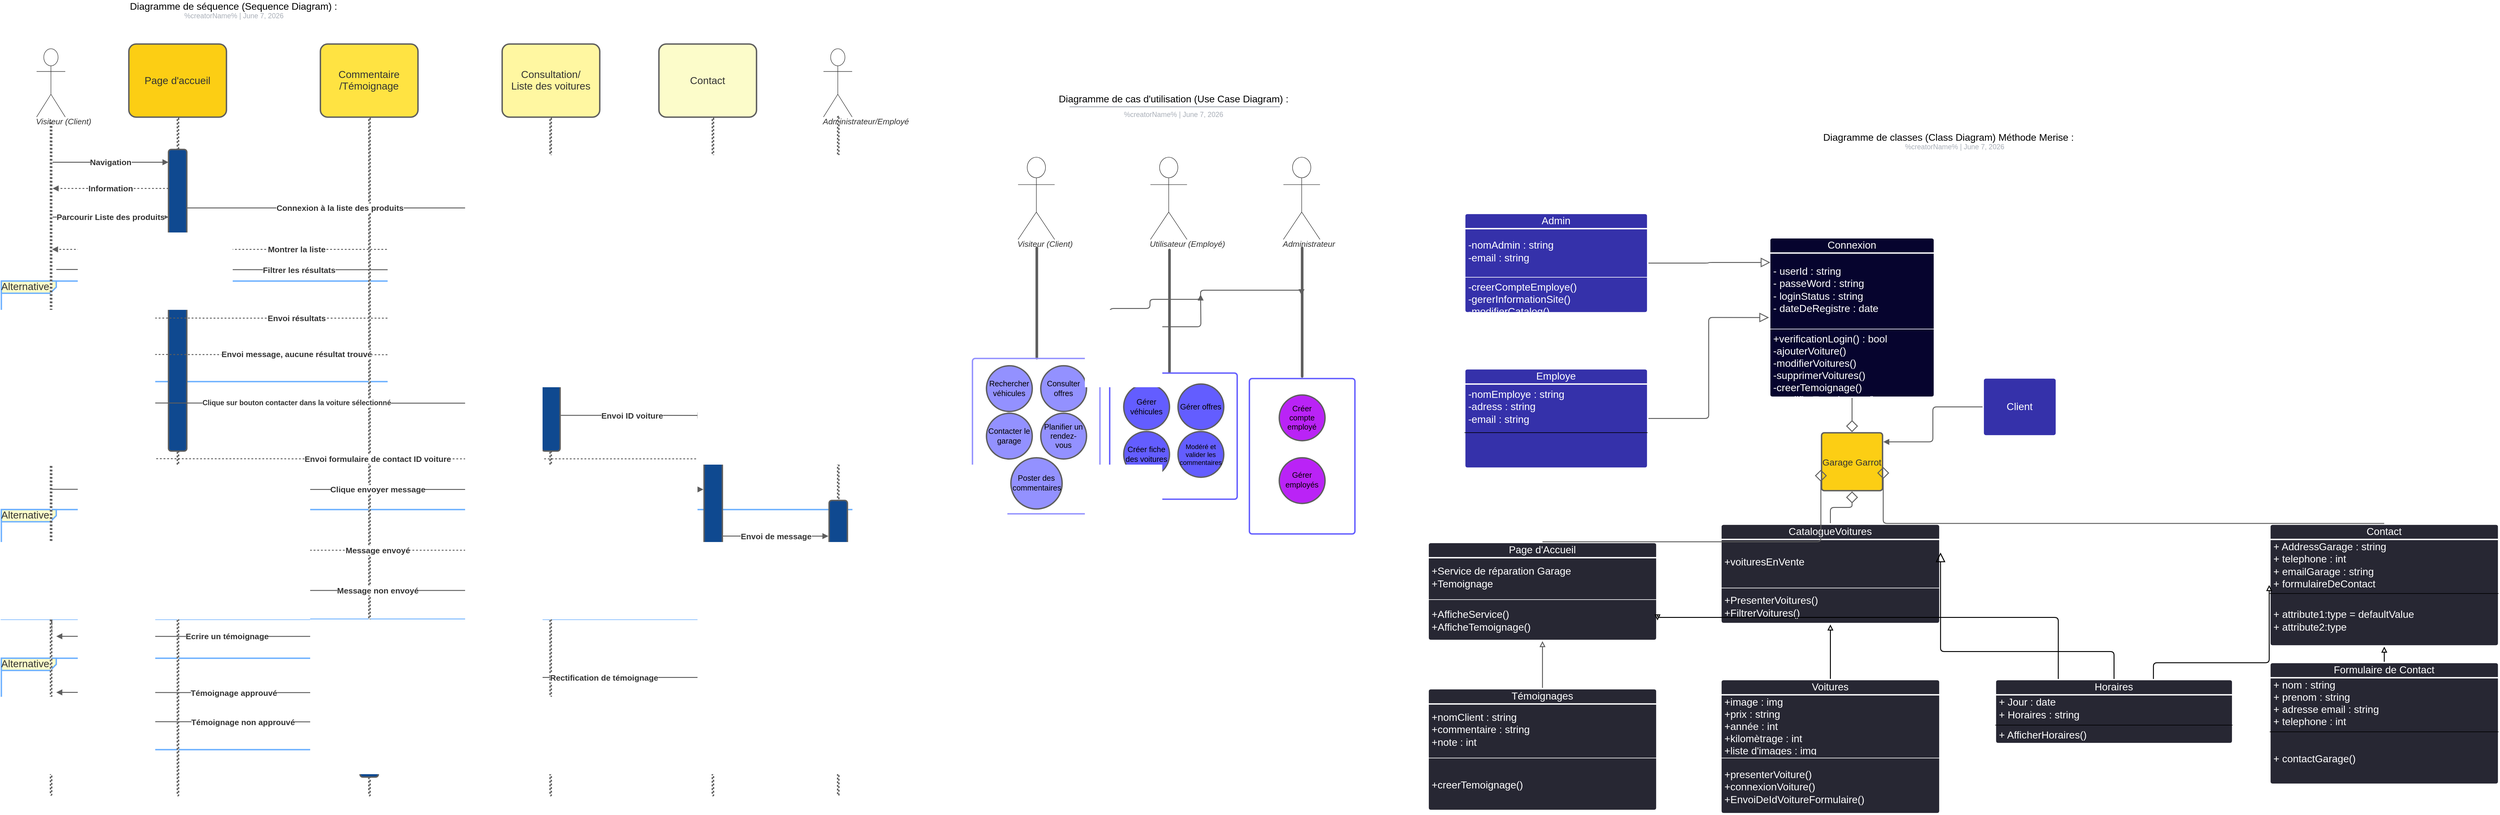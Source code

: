 <mxfile version="21.3.7" type="github">
  <diagram name="Page-1" id="gkpLkfRcWBr6_EryrWo8">
    <mxGraphModel dx="5154" dy="3092" grid="1" gridSize="10" guides="1" tooltips="1" connect="1" arrows="1" fold="1" page="1" pageScale="1" pageWidth="827" pageHeight="1169" math="0" shadow="0">
      <root>
        <mxCell id="0" />
        <mxCell id="1" parent="0" />
        <mxCell id="jWtJL2StQqahvaxwA_9J-1" value="Visiteur (Client)" style="html=1;overflow=block;blockSpacing=1;shape=umlActor;labelPosition=center;verticalLabelPosition=bottom;verticalAlign=top;whiteSpace=nowrap;fontSize=13.3;fontColor=#333333;fontStyle=2;spacing=0;strokeColor=#333333;strokeOpacity=100;rounded=1;absoluteArcSize=1;arcSize=7.5;fillColor=#ffffff;strokeWidth=0.8;lucidId=E0v4hZ6Q94kD;" vertex="1" parent="1">
          <mxGeometry x="155" y="-847" width="60" height="135" as="geometry" />
        </mxCell>
        <mxCell id="jWtJL2StQqahvaxwA_9J-2" value="" style="group;dropTarget=0;pointerEvents=0;" vertex="1" parent="1">
          <mxGeometry x="90" y="-960" width="640" height="45" as="geometry" />
        </mxCell>
        <mxCell id="jWtJL2StQqahvaxwA_9J-3" value="Diagramme de cas d&#39;utilisation (Use Case Diagram) :" style="points=[[0.233,0.967,0]];html=1;overflow=block;blockSpacing=1;whiteSpace=wrap;fontSize=16;fontColor=default;align=center;spacingLeft=7;spacingRight=7;spacingTop=2;spacing=3;strokeOpacity=0;fillOpacity=0;rounded=1;absoluteArcSize=1;arcSize=12;fillColor=#ffffff;strokeWidth=1.5;lucidId=E0v4OU6HhNtv;" vertex="1" parent="jWtJL2StQqahvaxwA_9J-2">
          <mxGeometry width="640" height="31" as="geometry" />
        </mxCell>
        <UserObject label="%creatorName%  |  %date{mmmm d, yyyy}%" placeholders="1" id="jWtJL2StQqahvaxwA_9J-4">
          <mxCell style="html=1;overflow=block;blockSpacing=1;whiteSpace=wrap;fontSize=11.5;fontColor=#a9afb8;align=center;spacingLeft=7;spacingRight=7;spacingTop=2;spacing=3;strokeOpacity=0;fillOpacity=0;rounded=1;absoluteArcSize=1;arcSize=12;fillColor=#ffffff;strokeWidth=1.5;lucidId=E0v46zYpy2dv;" vertex="1" parent="jWtJL2StQqahvaxwA_9J-2">
            <mxGeometry y="31" width="640" height="14" as="geometry" />
          </mxCell>
        </UserObject>
        <mxCell id="jWtJL2StQqahvaxwA_9J-5" value="" style="html=1;jettySize=18;whiteSpace=wrap;fontSize=13;fontFamily=Helvetica;strokeColor=#a9afb8;strokeOpacity=100;strokeWidth=1.5;rounded=0;startArrow=none;endArrow=none;exitX=0.233;exitY=0.967;exitPerimeter=0;lucidId=E0v4RzTpeAeE;" edge="1" parent="jWtJL2StQqahvaxwA_9J-2" source="jWtJL2StQqahvaxwA_9J-3">
          <mxGeometry width="100" height="100" relative="1" as="geometry">
            <Array as="points" />
            <mxPoint x="494" y="30" as="targetPoint" />
          </mxGeometry>
        </mxCell>
        <mxCell id="jWtJL2StQqahvaxwA_9J-6" value="Utilisateur (Employé)" style="html=1;overflow=block;blockSpacing=1;shape=umlActor;labelPosition=center;verticalLabelPosition=bottom;verticalAlign=top;whiteSpace=nowrap;fontSize=13.3;fontColor=#333333;fontStyle=2;spacing=0;strokeColor=#333333;strokeOpacity=100;rounded=1;absoluteArcSize=1;arcSize=7.5;fillColor=#ffffff;strokeWidth=0.8;lucidId=E0v43iB~7u60;" vertex="1" parent="1">
          <mxGeometry x="372" y="-847" width="60" height="135" as="geometry" />
        </mxCell>
        <mxCell id="jWtJL2StQqahvaxwA_9J-7" value="Administrateur" style="html=1;overflow=block;blockSpacing=1;shape=umlActor;labelPosition=center;verticalLabelPosition=bottom;verticalAlign=top;whiteSpace=nowrap;fontSize=13.3;fontColor=#333333;fontStyle=2;spacing=0;strokeColor=#333333;strokeOpacity=100;rounded=1;absoluteArcSize=1;arcSize=7.5;fillColor=#ffffff;strokeWidth=0.8;lucidId=E0v4T9S2aYby;" vertex="1" parent="1">
          <mxGeometry x="590" y="-847" width="60" height="135" as="geometry" />
        </mxCell>
        <mxCell id="jWtJL2StQqahvaxwA_9J-8" value="" style="html=1;overflow=block;blockSpacing=1;whiteSpace=wrap;fontSize=13;spacing=0;strokeColor=#5e5e5e;strokeOpacity=100;rounded=1;absoluteArcSize=1;arcSize=9;rotation=-270;strokeWidth=2.3;lucidId=E0v4jiicqvy-;" vertex="1" parent="1">
          <mxGeometry x="94" y="-609" width="183" height="2" as="geometry" />
        </mxCell>
        <mxCell id="jWtJL2StQqahvaxwA_9J-9" value="" style="html=1;overflow=block;blockSpacing=1;whiteSpace=wrap;fontSize=13;spacing=0;strokeColor=#5e5e5e;strokeOpacity=100;rounded=1;absoluteArcSize=1;arcSize=9;rotation=-270;strokeWidth=2.3;lucidId=E0v4KKIvl5dx;" vertex="1" parent="1">
          <mxGeometry x="302" y="-596" width="202" height="2" as="geometry" />
        </mxCell>
        <mxCell id="jWtJL2StQqahvaxwA_9J-10" value="" style="html=1;overflow=block;blockSpacing=1;whiteSpace=wrap;fontSize=13;spacing=0;strokeColor=#5e5e5e;strokeOpacity=100;rounded=1;absoluteArcSize=1;arcSize=9;rotation=90;strokeWidth=2.3;lucidId=E0v4f4E81KRW;" vertex="1" parent="1">
          <mxGeometry x="514" y="-594" width="213" height="2" as="geometry" />
        </mxCell>
        <mxCell id="jWtJL2StQqahvaxwA_9J-11" value="Rechercher véhicules" style="html=1;overflow=block;blockSpacing=1;whiteSpace=wrap;ellipse;fontSize=12.7;fontColor=default;align=center;spacing=3.8;strokeColor=#5e5e5e;strokeOpacity=100;fillOpacity=100;rounded=1;absoluteArcSize=1;arcSize=9;fillColor=#9391ff;strokeWidth=2.3;lucidId=E0v4nfyIspCq;" vertex="1" parent="1">
          <mxGeometry x="103" y="-505" width="75" height="75" as="geometry" />
        </mxCell>
        <mxCell id="jWtJL2StQqahvaxwA_9J-12" value="Consulter offres" style="html=1;overflow=block;blockSpacing=1;whiteSpace=wrap;ellipse;fontSize=12.7;fontColor=default;align=center;spacing=3.8;strokeColor=#5e5e5e;strokeOpacity=100;fillOpacity=100;rounded=1;absoluteArcSize=1;arcSize=9;fillColor=#9391ff;strokeWidth=2.3;lucidId=E0v4fCLKT.az;" vertex="1" parent="1">
          <mxGeometry x="192" y="-505" width="75" height="75" as="geometry" />
        </mxCell>
        <mxCell id="jWtJL2StQqahvaxwA_9J-13" value="Planifier un rendez-vous" style="html=1;overflow=block;blockSpacing=1;whiteSpace=wrap;ellipse;fontSize=12.7;fontColor=default;align=center;spacing=3.8;strokeColor=#5e5e5e;strokeOpacity=100;fillOpacity=100;rounded=1;absoluteArcSize=1;arcSize=9;fillColor=#9391ff;strokeWidth=2.3;lucidId=E0v4iZAwetfx;" vertex="1" parent="1">
          <mxGeometry x="192" y="-427" width="75" height="75" as="geometry" />
        </mxCell>
        <mxCell id="jWtJL2StQqahvaxwA_9J-14" value="Contacter le garage " style="html=1;overflow=block;blockSpacing=1;whiteSpace=wrap;ellipse;fontSize=12.7;fontColor=default;align=center;spacing=3.8;strokeColor=#5e5e5e;strokeOpacity=100;fillOpacity=100;rounded=1;absoluteArcSize=1;arcSize=9;fillColor=#9391ff;strokeWidth=2.3;lucidId=E0v4qCsM8aeM;" vertex="1" parent="1">
          <mxGeometry x="103" y="-427" width="75" height="75" as="geometry" />
        </mxCell>
        <mxCell id="jWtJL2StQqahvaxwA_9J-15" value="Poster des commentaires   " style="html=1;overflow=block;blockSpacing=1;whiteSpace=wrap;ellipse;fontSize=12.7;fontColor=default;align=center;spacing=3.8;strokeColor=#5e5e5e;strokeOpacity=100;fillOpacity=100;rounded=1;absoluteArcSize=1;arcSize=9;fillColor=#9391ff;strokeWidth=2.3;lucidId=E0v4S.0FLiLP;" vertex="1" parent="1">
          <mxGeometry x="143" y="-354" width="84" height="84" as="geometry" />
        </mxCell>
        <mxCell id="jWtJL2StQqahvaxwA_9J-16" value="" style="html=1;overflow=block;blockSpacing=1;whiteSpace=wrap;fontSize=13;align=center;spacing=3.8;strokeColor=#9391ff;strokeOpacity=100;fillOpacity=0;rounded=1;absoluteArcSize=1;arcSize=9;fillColor=#000000;strokeWidth=2.3;lucidId=E0v4Ufped3oJ;" vertex="1" parent="1">
          <mxGeometry x="80" y="-517" width="209" height="255" as="geometry" />
        </mxCell>
        <mxCell id="jWtJL2StQqahvaxwA_9J-17" value="" style="html=1;jettySize=18;whiteSpace=wrap;fontSize=13;strokeColor=#5E5E5E;strokeWidth=1.5;rounded=1;arcSize=12;edgeStyle=orthogonalEdgeStyle;startArrow=none;endArrow=block;endFill=1;exitX=1.005;exitY=0.062;exitPerimeter=0;entryX=0.37;entryY=1;entryPerimeter=0;lucidId=E0v4AEjVQiWg;" edge="1" parent="1" source="jWtJL2StQqahvaxwA_9J-16" target="jWtJL2StQqahvaxwA_9J-10">
          <mxGeometry width="100" height="100" relative="1" as="geometry">
            <Array as="points">
              <mxPoint x="305" y="-517" />
              <mxPoint x="305" y="-599" />
              <mxPoint x="371" y="-599" />
              <mxPoint x="371" y="-614" />
              <mxPoint x="454" y="-614" />
              <mxPoint x="454" y="-629" />
            </Array>
          </mxGeometry>
        </mxCell>
        <mxCell id="jWtJL2StQqahvaxwA_9J-18" value="" style="html=1;jettySize=18;whiteSpace=wrap;fontSize=13;strokeColor=#5E5E5E;strokeWidth=1.5;rounded=1;arcSize=12;edgeStyle=orthogonalEdgeStyle;startArrow=none;endArrow=block;endFill=1;exitX=0.952;exitY=-0.004;exitPerimeter=0;lucidId=E0v4QUg6OC1O;" edge="1" parent="1" source="jWtJL2StQqahvaxwA_9J-16">
          <mxGeometry width="100" height="100" relative="1" as="geometry">
            <Array as="points" />
            <mxPoint x="454" y="-622" as="targetPoint" />
          </mxGeometry>
        </mxCell>
        <mxCell id="jWtJL2StQqahvaxwA_9J-19" value="Gérer véhicules " style="html=1;overflow=block;blockSpacing=1;whiteSpace=wrap;ellipse;fontSize=12.7;fontColor=default;align=center;spacing=3.8;strokeColor=#5e5e5e;strokeOpacity=100;fillOpacity=100;rounded=1;absoluteArcSize=1;arcSize=9;fillColor=#635dff;strokeWidth=2.3;lucidId=E0v4OXG7rwXp;" vertex="1" parent="1">
          <mxGeometry x="328" y="-475" width="75" height="75" as="geometry" />
        </mxCell>
        <mxCell id="jWtJL2StQqahvaxwA_9J-20" value="Gérer offres  " style="html=1;overflow=block;blockSpacing=1;whiteSpace=wrap;ellipse;fontSize=12.7;fontColor=default;align=center;spacing=3.8;strokeColor=#5e5e5e;strokeOpacity=100;fillOpacity=100;rounded=1;absoluteArcSize=1;arcSize=9;fillColor=#635dff;strokeWidth=2.3;lucidId=E0v4~xlegcLH;" vertex="1" parent="1">
          <mxGeometry x="417" y="-475" width="75" height="75" as="geometry" />
        </mxCell>
        <mxCell id="jWtJL2StQqahvaxwA_9J-21" value="Modéré et valider les commentaires " style="html=1;overflow=block;blockSpacing=1;whiteSpace=wrap;ellipse;fontSize=11;fontColor=default;align=center;spacing=3.8;strokeColor=#5e5e5e;strokeOpacity=100;fillOpacity=100;rounded=1;absoluteArcSize=1;arcSize=9;fillColor=#635dff;strokeWidth=2.3;lucidId=E0v4ICaLpJ.U;" vertex="1" parent="1">
          <mxGeometry x="417" y="-397" width="75" height="75" as="geometry" />
        </mxCell>
        <mxCell id="jWtJL2StQqahvaxwA_9J-22" value=" Créer fiche des voitures" style="html=1;overflow=block;blockSpacing=1;whiteSpace=wrap;ellipse;fontSize=12.7;fontColor=default;align=center;spacing=3.8;strokeColor=#5e5e5e;strokeOpacity=100;fillOpacity=100;rounded=1;absoluteArcSize=1;arcSize=9;fillColor=#635dff;strokeWidth=2.3;lucidId=E0v4e2~vZVoO;" vertex="1" parent="1">
          <mxGeometry x="328" y="-397" width="75" height="75" as="geometry" />
        </mxCell>
        <mxCell id="jWtJL2StQqahvaxwA_9J-23" value="" style="html=1;overflow=block;blockSpacing=1;whiteSpace=wrap;fontSize=13;align=center;spacing=3.8;strokeColor=#635dff;strokeOpacity=100;fillOpacity=0;rounded=1;absoluteArcSize=1;arcSize=9;fillColor=#000000;strokeWidth=2.3;lucidId=E0v4dYxwYUTl;" vertex="1" parent="1">
          <mxGeometry x="305" y="-493" width="209" height="207" as="geometry" />
        </mxCell>
        <mxCell id="jWtJL2StQqahvaxwA_9J-24" value=" Créer compte employé" style="html=1;overflow=block;blockSpacing=1;whiteSpace=wrap;ellipse;fontSize=12.7;fontColor=default;align=center;spacing=3.8;strokeColor=#5e5e5e;strokeOpacity=100;fillOpacity=100;rounded=1;absoluteArcSize=1;arcSize=9;fillColor=#ba23f6;strokeWidth=2.3;lucidId=E0v4QMTFkiJj;" vertex="1" parent="1">
          <mxGeometry x="583" y="-457" width="75" height="75" as="geometry" />
        </mxCell>
        <mxCell id="jWtJL2StQqahvaxwA_9J-25" value="&lt;div style=&quot;display: flex; justify-content: center; text-align: center; align-items: baseline; font-size: 0; line-height: 1.25;margin-top: -2px;&quot;&gt;&lt;span&gt;&lt;span style=&quot;font-size:9.3px;color:#000000;&quot;&gt; &lt;/span&gt;&lt;span style=&quot;font-size:12.7px;color:#000000;&quot;&gt;Gérer employés&lt;/span&gt;&lt;/span&gt;&lt;/div&gt;" style="html=1;overflow=block;blockSpacing=1;whiteSpace=wrap;ellipse;fontSize=13;spacing=3.8;strokeColor=#5e5e5e;strokeOpacity=100;fillOpacity=100;rounded=1;absoluteArcSize=1;arcSize=9;fillColor=#ba23f6;strokeWidth=2.3;lucidId=E0v4MiIsW52f;" vertex="1" parent="1">
          <mxGeometry x="583" y="-354" width="75" height="75" as="geometry" />
        </mxCell>
        <mxCell id="jWtJL2StQqahvaxwA_9J-26" value="" style="html=1;overflow=block;blockSpacing=1;whiteSpace=wrap;fontSize=13;align=center;spacing=3.8;strokeColor=#635dff;strokeOpacity=100;fillOpacity=0;rounded=1;absoluteArcSize=1;arcSize=9;fillColor=#000000;strokeWidth=2.3;lucidId=E0v4oKJA9-4u;" vertex="1" parent="1">
          <mxGeometry x="534" y="-484" width="173" height="255" as="geometry" />
        </mxCell>
        <mxCell id="jWtJL2StQqahvaxwA_9J-28" value="" style="html=1;overflow=block;blockSpacing=1;whiteSpace=wrap;rounded=1;absoluteArcSize=1;arcSize=24;container=1;pointerEvents=0;collapsible=0;recursiveResize=0;fontSize=13;align=center;spacing=0;strokeColor=#5e5e5e;strokeOpacity=100;fillOpacity=100;fillColor=#ffe342;strokeWidth=2.3;lucidId=O.v4xsk3p5HK;" vertex="1" parent="1">
          <mxGeometry x="-989" y="-1033" width="160" height="120" as="geometry" />
        </mxCell>
        <mxCell id="jWtJL2StQqahvaxwA_9J-29" value="" style="html=1;overflow=block;blockSpacing=1;whiteSpace=wrap;rounded=1;absoluteArcSize=1;arcSize=24;container=1;pointerEvents=0;collapsible=0;recursiveResize=0;fontSize=13;align=center;spacing=0;strokeColor=#5e5e5e;strokeOpacity=100;fillOpacity=100;fillColor=#fff7a1;strokeWidth=2.3;lucidId=O.v4H8er2~Zm;" vertex="1" parent="1">
          <mxGeometry x="-691" y="-1033" width="160" height="120" as="geometry" />
        </mxCell>
        <mxCell id="jWtJL2StQqahvaxwA_9J-30" value="" style="html=1;overflow=block;blockSpacing=1;whiteSpace=wrap;rounded=1;absoluteArcSize=1;arcSize=24;container=1;pointerEvents=0;collapsible=0;recursiveResize=0;fontSize=13;align=center;spacing=0;strokeColor=#5e5e5e;strokeOpacity=100;fillOpacity=100;fillColor=#fcfcca;strokeWidth=2.3;lucidId=O.v4qwtDeSNk;" vertex="1" parent="1">
          <mxGeometry x="-434" y="-1033" width="160" height="120" as="geometry" />
        </mxCell>
        <mxCell id="jWtJL2StQqahvaxwA_9J-31" value="Alternative" style="html=1;blockSpacing=1;whiteSpace=wrap;shape=mxgraph.sysml.package2;xSize=90;overflow=fill;fontSize=16.7;fontColor=#333333;align=left;spacing=0;strokeColor=#6db1ff;strokeOpacity=100;fillOpacity=100;rounded=1;absoluteArcSize=1;arcSize=9;fillColor=#fcfcca;strokeWidth=2.3;lucidId=YBw4MqrhlL.r;" vertex="1" parent="1">
          <mxGeometry x="-1512" y="-269" width="1440" height="180" as="geometry" />
        </mxCell>
        <mxCell id="jWtJL2StQqahvaxwA_9J-32" value="Alternative" style="html=1;blockSpacing=1;whiteSpace=wrap;shape=mxgraph.sysml.package2;xSize=90;overflow=fill;fontSize=16.7;fontColor=#333333;align=left;spacing=0;strokeColor=#6db1ff;strokeOpacity=100;fillOpacity=100;rounded=1;absoluteArcSize=1;arcSize=9;fillColor=#fcfcca;strokeWidth=2.3;lucidId=-Cw4YTbApHRs;" vertex="1" parent="1">
          <mxGeometry x="-1512" y="-644" width="960" height="165" as="geometry" />
        </mxCell>
        <mxCell id="jWtJL2StQqahvaxwA_9J-33" value="Alternative" style="html=1;blockSpacing=1;whiteSpace=wrap;shape=mxgraph.sysml.package2;xSize=90;overflow=fill;fontSize=16.7;fontColor=#333333;align=left;spacing=0;strokeColor=#6db1ff;strokeOpacity=100;fillOpacity=100;rounded=1;absoluteArcSize=1;arcSize=9;fillColor=#fcfcca;strokeWidth=2.3;lucidId=VZw4ieArGQU4;" vertex="1" parent="1">
          <mxGeometry x="-1512" y="-25" width="660" height="150" as="geometry" />
        </mxCell>
        <UserObject label="&lt;div style=&quot;display: flex; justify-content: flex-start; text-align: left; align-items: baseline; font-size: 0; line-height: 1.25;margin-top: -2px;&quot;&gt;&lt;span&gt;&lt;span style=&quot;font-size:16px;color:#000000;&quot;&gt;Diagramme de séquence (Sequence Diagram) :&#xa;&lt;/span&gt;&lt;/span&gt;&lt;/div&gt;&lt;div style=&quot;display: flex; justify-content: center; text-align: center; align-items: baseline; font-size: 0; line-height: 1.25;margin-left: 7px;margin-right: 7px;margin-top: 2px;margin-top: -2px;&quot;&gt;&lt;span&gt;&lt;span style=&quot;font-size:11.5px;color:#a9afb8;&quot;&gt;%creatorName%  |  %date{mmmm d, yyyy}%&lt;/span&gt;&lt;/span&gt;&lt;/div&gt;" placeholders="1" id="jWtJL2StQqahvaxwA_9J-34">
          <mxCell style="html=1;overflow=block;blockSpacing=1;whiteSpace=wrap;fontSize=13;align=left;spacing=3.8;verticalAlign=top;strokeColor=none;fillOpacity=0;fillColor=#ffffff;strokeWidth=0;lucidId=O.v4v.V5B6~r;" vertex="1" parent="1">
            <mxGeometry x="-1304" y="-1105" width="347" height="46" as="geometry" />
          </mxCell>
        </UserObject>
        <mxCell id="jWtJL2StQqahvaxwA_9J-35" value="Visiteur  (Client)" style="html=1;overflow=block;blockSpacing=1;shape=umlActor;labelPosition=center;verticalLabelPosition=bottom;verticalAlign=top;whiteSpace=nowrap;fontSize=13.3;fontColor=#333333;fontStyle=2;spacing=0;strokeColor=#333333;strokeOpacity=100;rounded=1;absoluteArcSize=1;arcSize=7.5;fillColor=#ffffff;strokeWidth=0.8;lucidId=O.v4Jjr_b8Z5;" vertex="1" parent="1">
          <mxGeometry x="-1454" y="-1025" width="47" height="112" as="geometry" />
        </mxCell>
        <mxCell id="jWtJL2StQqahvaxwA_9J-36" value="" style="html=1;overflow=block;blockSpacing=1;whiteSpace=wrap;rounded=1;absoluteArcSize=1;arcSize=24;container=1;pointerEvents=0;collapsible=0;recursiveResize=0;fontSize=13;align=center;spacing=0;strokeColor=#5e5e5e;strokeOpacity=100;fillOpacity=100;fillColor=#fcce14;strokeWidth=2.3;lucidId=O.v4sSC.tmU.;" vertex="1" parent="1">
          <mxGeometry x="-1303" y="-1033" width="160" height="120" as="geometry" />
        </mxCell>
        <mxCell id="jWtJL2StQqahvaxwA_9J-37" value="Page d&#39;accueil" style="html=1;overflow=block;blockSpacing=1;whiteSpace=wrap;fontSize=16.7;fontColor=#333333;align=center;spacing=3.8;strokeOpacity=0;fillOpacity=0;rounded=1;absoluteArcSize=1;arcSize=9;fillColor=#ffffff;strokeWidth=2.3;lucidId=O.v4Upmj7qb6;" vertex="1" parent="1">
          <mxGeometry x="-1313" y="-995" width="180" height="45" as="geometry" />
        </mxCell>
        <mxCell id="jWtJL2StQqahvaxwA_9J-38" value="&lt;div style=&quot;display: flex; justify-content: center; text-align: center; align-items: baseline; font-size: 0; line-height: 1.25;margin-top: -2px;&quot;&gt;&lt;span&gt;&lt;span style=&quot;font-size:16.7px;color:#333333;&quot;&gt;Commentaire&#xa;&lt;/span&gt;&lt;/span&gt;&lt;/div&gt;&lt;div style=&quot;display: flex; justify-content: center; text-align: center; align-items: baseline; font-size: 0; line-height: 1.25;margin-top: -2px;&quot;&gt;&lt;span&gt;&lt;span style=&quot;font-size:16.7px;color:#333333;&quot;&gt;/Témoignage&lt;/span&gt;&lt;/span&gt;&lt;/div&gt;" style="html=1;overflow=block;blockSpacing=1;whiteSpace=wrap;fontSize=13;spacing=3.8;strokeOpacity=0;fillOpacity=0;rounded=1;absoluteArcSize=1;arcSize=9;fillColor=#ffffff;strokeWidth=2.3;lucidId=O.v4fSKv_FuR;" vertex="1" parent="1">
          <mxGeometry x="-999" y="-1006" width="180" height="67" as="geometry" />
        </mxCell>
        <mxCell id="jWtJL2StQqahvaxwA_9J-39" value="&lt;div style=&quot;display: flex; justify-content: center; text-align: center; align-items: baseline; font-size: 0; line-height: 1.25;margin-top: -2px;&quot;&gt;&lt;span&gt;&lt;span style=&quot;font-size:16.7px;color:#333333;&quot;&gt;Consultation/&#xa;&lt;/span&gt;&lt;/span&gt;&lt;/div&gt;&lt;div style=&quot;display: flex; justify-content: center; text-align: center; align-items: baseline; font-size: 0; line-height: 1.25;margin-top: -2px;&quot;&gt;&lt;span&gt;&lt;span style=&quot;font-size:16.7px;color:#333333;&quot;&gt;Liste des voitures&lt;/span&gt;&lt;/span&gt;&lt;/div&gt;" style="html=1;overflow=block;blockSpacing=1;whiteSpace=wrap;fontSize=13;spacing=3.8;strokeOpacity=0;fillOpacity=0;rounded=1;absoluteArcSize=1;arcSize=9;fillColor=#ffffff;strokeWidth=2.3;lucidId=O.v4o~vFmgFz;" vertex="1" parent="1">
          <mxGeometry x="-701" y="-996" width="180" height="48" as="geometry" />
        </mxCell>
        <mxCell id="jWtJL2StQqahvaxwA_9J-40" value="Contact" style="html=1;overflow=block;blockSpacing=1;whiteSpace=wrap;fontSize=16.7;fontColor=#333333;align=center;spacing=3.8;strokeOpacity=0;fillOpacity=0;rounded=1;absoluteArcSize=1;arcSize=9;fillColor=#ffffff;strokeWidth=2.3;lucidId=O.v4GgfFMbEy;" vertex="1" parent="1">
          <mxGeometry x="-444" y="-995" width="180" height="45" as="geometry" />
        </mxCell>
        <mxCell id="jWtJL2StQqahvaxwA_9J-41" value="" style="html=1;overflow=block;blockSpacing=1;whiteSpace=wrap;fontSize=13;spacing=0;strokeColor=#5e5e5e;strokeOpacity=100;rounded=1;absoluteArcSize=1;arcSize=9;rotation=-270;dashed=1;fixDash=1;strokeWidth=2.3;lucidId=O.v4MvfRuMcS;" vertex="1" parent="1">
          <mxGeometry x="-1779" y="-357" width="1113" height="2" as="geometry" />
        </mxCell>
        <mxCell id="jWtJL2StQqahvaxwA_9J-42" value="" style="html=1;overflow=block;blockSpacing=1;whiteSpace=wrap;fontSize=13;spacing=0;strokeColor=#5e5e5e;strokeOpacity=100;rounded=1;absoluteArcSize=1;arcSize=9;rotation=-270;dashed=1;fixDash=1;strokeWidth=2.3;lucidId=O.v4vlAI9Znb;" vertex="1" parent="1">
          <mxGeometry x="-1465" y="-357" width="1113" height="2" as="geometry" />
        </mxCell>
        <mxCell id="jWtJL2StQqahvaxwA_9J-43" value="" style="html=1;overflow=block;blockSpacing=1;whiteSpace=wrap;fontSize=13;spacing=0;strokeColor=#5e5e5e;strokeOpacity=100;rounded=1;absoluteArcSize=1;arcSize=9;rotation=-270;dashed=1;fixDash=1;strokeWidth=2.3;lucidId=O.v4o5tknFJy;" vertex="1" parent="1">
          <mxGeometry x="-1168" y="-357" width="1113" height="2" as="geometry" />
        </mxCell>
        <mxCell id="jWtJL2StQqahvaxwA_9J-44" value="" style="html=1;overflow=block;blockSpacing=1;whiteSpace=wrap;fontSize=13;spacing=0;strokeColor=#5e5e5e;strokeOpacity=100;rounded=1;absoluteArcSize=1;arcSize=9;rotation=-270;dashed=1;fixDash=1;strokeWidth=2.3;lucidId=O.v4iaXeCw92;" vertex="1" parent="1">
          <mxGeometry x="-902" y="-357" width="1113" height="2" as="geometry" />
        </mxCell>
        <mxCell id="jWtJL2StQqahvaxwA_9J-45" value="Administrateur/Employé" style="html=1;overflow=block;blockSpacing=1;shape=umlActor;labelPosition=center;verticalLabelPosition=bottom;verticalAlign=top;whiteSpace=nowrap;fontSize=13.3;fontColor=#333333;fontStyle=2;spacing=0;strokeColor=#333333;strokeOpacity=100;rounded=1;absoluteArcSize=1;arcSize=7.5;fillColor=#ffffff;strokeWidth=0.8;lucidId=O.v4nM_GSaDn;" vertex="1" parent="1">
          <mxGeometry x="-164" y="-1025" width="47" height="112" as="geometry" />
        </mxCell>
        <mxCell id="jWtJL2StQqahvaxwA_9J-46" value="" style="html=1;overflow=block;blockSpacing=1;whiteSpace=wrap;fontSize=13;spacing=0;strokeColor=#5e5e5e;strokeOpacity=100;fillOpacity=100;rounded=1;absoluteArcSize=1;arcSize=9;fillColor=#0f4990;strokeWidth=2.3;lucidId=O.v4kSHFRUKb;" vertex="1" parent="1">
          <mxGeometry x="-1238" y="-860" width="30" height="495" as="geometry" />
        </mxCell>
        <mxCell id="jWtJL2StQqahvaxwA_9J-47" value="" style="html=1;overflow=block;blockSpacing=1;whiteSpace=wrap;fontSize=13;spacing=0;strokeColor=#5e5e5e;strokeOpacity=100;rounded=1;absoluteArcSize=1;arcSize=9;rotation=-270;dashed=1;fixDash=1;strokeWidth=2.3;lucidId=O.v4rNS-CwyW;" vertex="1" parent="1">
          <mxGeometry x="-1850" y="-487" width="839" height="2" as="geometry" />
        </mxCell>
        <mxCell id="jWtJL2StQqahvaxwA_9J-48" value="" style="html=1;overflow=block;blockSpacing=1;whiteSpace=wrap;fontSize=13;spacing=0;strokeColor=#5e5e5e;strokeOpacity=100;fillOpacity=100;rounded=1;absoluteArcSize=1;arcSize=9;fillColor=#0f4990;strokeWidth=2.3;lucidId=O.v4dh4rE484;" vertex="1" parent="1">
          <mxGeometry x="-626" y="-830" width="30" height="465" as="geometry" />
        </mxCell>
        <mxCell id="jWtJL2StQqahvaxwA_9J-49" value="" style="html=1;jettySize=18;whiteSpace=wrap;fontSize=13;strokeColor=#5E5E5E;dashed=1;fixDash=1;strokeWidth=1.5;rounded=1;arcSize=12;edgeStyle=orthogonalEdgeStyle;startArrow=none;endArrow=block;endFill=1;exitX=-0.037;exitY=0.531;exitPerimeter=0;entryX=0.384;entryY=0;entryPerimeter=0;lucidId=O.v4Oke_IXJc;" edge="1" parent="1" source="jWtJL2StQqahvaxwA_9J-48" target="jWtJL2StQqahvaxwA_9J-47">
          <mxGeometry width="100" height="100" relative="1" as="geometry">
            <Array as="points" />
          </mxGeometry>
        </mxCell>
        <mxCell id="jWtJL2StQqahvaxwA_9J-50" value="Envoi résultats" style="text;html=1;resizable=0;labelBackgroundColor=default;align=center;verticalAlign=middle;fontStyle=1;fontColor=#333333;fontSize=13.3;" vertex="1" parent="jWtJL2StQqahvaxwA_9J-49">
          <mxGeometry relative="1" as="geometry">
            <mxPoint as="offset" />
          </mxGeometry>
        </mxCell>
        <mxCell id="jWtJL2StQqahvaxwA_9J-51" value="" style="html=1;jettySize=18;whiteSpace=wrap;fontSize=13;strokeColor=#5E5E5E;dashed=1;fixDash=1;strokeWidth=1.5;rounded=1;arcSize=12;edgeStyle=orthogonalEdgeStyle;startArrow=none;endArrow=block;endFill=1;exitX=-0.037;exitY=0.66;exitPerimeter=0;entryX=0.455;entryY=0;entryPerimeter=0;lucidId=O.v4aioplXV.;" edge="1" parent="1" source="jWtJL2StQqahvaxwA_9J-48" target="jWtJL2StQqahvaxwA_9J-47">
          <mxGeometry width="100" height="100" relative="1" as="geometry">
            <Array as="points" />
          </mxGeometry>
        </mxCell>
        <mxCell id="jWtJL2StQqahvaxwA_9J-52" value="Envoi message, aucune résultat trouvé" style="text;html=1;resizable=0;labelBackgroundColor=default;align=center;verticalAlign=middle;fontStyle=1;fontColor=#333333;fontSize=13.3;" vertex="1" parent="jWtJL2StQqahvaxwA_9J-51">
          <mxGeometry relative="1" as="geometry">
            <mxPoint as="offset" />
          </mxGeometry>
        </mxCell>
        <mxCell id="jWtJL2StQqahvaxwA_9J-53" value="" style="html=1;jettySize=18;whiteSpace=wrap;fontSize=13;strokeColor=#5E5E5E;strokeWidth=1.5;rounded=1;arcSize=12;edgeStyle=orthogonalEdgeStyle;startArrow=block;startFill=1;endArrow=none;exitX=-0.037;exitY=0.831;exitPerimeter=0;entryX=0.55;entryY=0;entryPerimeter=0;lucidId=O.v4pDnxjaKH;" edge="1" parent="1" source="jWtJL2StQqahvaxwA_9J-48" target="jWtJL2StQqahvaxwA_9J-47">
          <mxGeometry width="100" height="100" relative="1" as="geometry">
            <Array as="points" />
          </mxGeometry>
        </mxCell>
        <mxCell id="jWtJL2StQqahvaxwA_9J-54" value="Clique sur bouton contacter dans la voiture sélectionné" style="text;html=1;resizable=0;labelBackgroundColor=default;align=center;verticalAlign=middle;fontStyle=1;fontColor=#333333;fontSize=11.7;" vertex="1" parent="jWtJL2StQqahvaxwA_9J-53">
          <mxGeometry relative="1" as="geometry">
            <mxPoint as="offset" />
          </mxGeometry>
        </mxCell>
        <mxCell id="jWtJL2StQqahvaxwA_9J-55" value="" style="html=1;overflow=block;blockSpacing=1;whiteSpace=wrap;fontSize=13;spacing=0;strokeColor=#5e5e5e;strokeOpacity=100;fillOpacity=100;rounded=1;absoluteArcSize=1;arcSize=9;fillColor=#0f4990;strokeWidth=2.3;lucidId=O.v4rTKuvIvl;" vertex="1" parent="1">
          <mxGeometry x="-360" y="-449" width="30" height="375" as="geometry" />
        </mxCell>
        <mxCell id="jWtJL2StQqahvaxwA_9J-56" value="" style="html=1;overflow=block;blockSpacing=1;whiteSpace=wrap;fontSize=13;spacing=0;strokeColor=#5e5e5e;strokeOpacity=100;rounded=1;absoluteArcSize=1;arcSize=9;rotation=-270;dashed=1;fixDash=1;strokeWidth=2.3;lucidId=O.v4-R9pIBdy;" vertex="1" parent="1">
          <mxGeometry x="-697" y="-358" width="1114" height="2" as="geometry" />
        </mxCell>
        <mxCell id="jWtJL2StQqahvaxwA_9J-57" value="" style="html=1;jettySize=18;whiteSpace=wrap;fontSize=13;strokeColor=#5E5E5E;strokeWidth=1.5;rounded=1;arcSize=12;edgeStyle=orthogonalEdgeStyle;startArrow=none;endArrow=block;endFill=1;exitX=1.037;exitY=0.874;exitPerimeter=0;entryX=-0.037;entryY=0.068;entryPerimeter=0;lucidId=O.v41hrQaDPC;" edge="1" parent="1" source="jWtJL2StQqahvaxwA_9J-48" target="jWtJL2StQqahvaxwA_9J-55">
          <mxGeometry width="100" height="100" relative="1" as="geometry">
            <Array as="points" />
          </mxGeometry>
        </mxCell>
        <mxCell id="jWtJL2StQqahvaxwA_9J-58" value="Envoi ID voiture" style="text;html=1;resizable=0;labelBackgroundColor=default;align=center;verticalAlign=middle;fontStyle=1;fontColor=#333333;fontSize=13.3;" vertex="1" parent="jWtJL2StQqahvaxwA_9J-57">
          <mxGeometry relative="1" as="geometry">
            <mxPoint as="offset" />
          </mxGeometry>
        </mxCell>
        <mxCell id="jWtJL2StQqahvaxwA_9J-59" value="" style="html=1;jettySize=18;whiteSpace=wrap;fontSize=13;strokeColor=#5E5E5E;dashed=1;fixDash=1;strokeWidth=1.5;rounded=1;arcSize=12;edgeStyle=orthogonalEdgeStyle;startArrow=none;endArrow=block;endFill=1;exitX=-0.037;exitY=0.258;exitPerimeter=0;entryX=0.659;entryY=0;entryPerimeter=0;lucidId=O.v4EKcI3OWY;" edge="1" parent="1" source="jWtJL2StQqahvaxwA_9J-55" target="jWtJL2StQqahvaxwA_9J-47">
          <mxGeometry width="100" height="100" relative="1" as="geometry">
            <Array as="points" />
          </mxGeometry>
        </mxCell>
        <mxCell id="jWtJL2StQqahvaxwA_9J-60" value="Envoi formulaire de contact ID voiture" style="text;html=1;resizable=0;labelBackgroundColor=default;align=center;verticalAlign=middle;fontStyle=1;fontColor=#333333;fontSize=13.3;" vertex="1" parent="jWtJL2StQqahvaxwA_9J-59">
          <mxGeometry relative="1" as="geometry">
            <mxPoint as="offset" />
          </mxGeometry>
        </mxCell>
        <mxCell id="jWtJL2StQqahvaxwA_9J-61" value="" style="html=1;jettySize=18;whiteSpace=wrap;fontSize=13;strokeColor=#5E5E5E;strokeWidth=1.5;rounded=1;arcSize=12;edgeStyle=orthogonalEdgeStyle;startArrow=block;startFill=1;endArrow=none;exitX=-0.037;exitY=0.392;exitPerimeter=0;entryX=0.719;entryY=0;entryPerimeter=0;lucidId=Y.v4IYNe0~j0;" edge="1" parent="1" source="jWtJL2StQqahvaxwA_9J-55" target="jWtJL2StQqahvaxwA_9J-47">
          <mxGeometry width="100" height="100" relative="1" as="geometry">
            <Array as="points" />
          </mxGeometry>
        </mxCell>
        <mxCell id="jWtJL2StQqahvaxwA_9J-62" value="Clique envoyer message" style="text;html=1;resizable=0;labelBackgroundColor=default;align=center;verticalAlign=middle;fontStyle=1;fontColor=#333333;fontSize=13.3;" vertex="1" parent="jWtJL2StQqahvaxwA_9J-61">
          <mxGeometry relative="1" as="geometry">
            <mxPoint as="offset" />
          </mxGeometry>
        </mxCell>
        <mxCell id="jWtJL2StQqahvaxwA_9J-63" value="" style="html=1;overflow=block;blockSpacing=1;whiteSpace=wrap;fontSize=13;spacing=0;strokeColor=#5e5e5e;strokeOpacity=100;fillOpacity=100;rounded=1;absoluteArcSize=1;arcSize=9;fillColor=#0f4990;strokeWidth=2.3;lucidId=Mmw4W55uL8Zy;" vertex="1" parent="1">
          <mxGeometry x="-155" y="-284" width="30" height="105" as="geometry" />
        </mxCell>
        <mxCell id="jWtJL2StQqahvaxwA_9J-64" value="" style="html=1;jettySize=18;whiteSpace=wrap;fontSize=13;strokeColor=#5E5E5E;strokeWidth=1.5;rounded=1;arcSize=12;edgeStyle=orthogonalEdgeStyle;startArrow=block;startFill=1;endArrow=none;lucidId=wtw4ixZKij.u;" edge="1" parent="1">
          <mxGeometry width="100" height="100" relative="1" as="geometry">
            <Array as="points" />
            <mxPoint x="-1238" y="-839" as="sourcePoint" />
            <mxPoint x="-1428" y="-839" as="targetPoint" />
          </mxGeometry>
        </mxCell>
        <mxCell id="jWtJL2StQqahvaxwA_9J-65" value="Navigation" style="text;html=1;resizable=0;labelBackgroundColor=default;align=center;verticalAlign=middle;fontStyle=1;fontColor=#333333;fontSize=13.3;" vertex="1" parent="jWtJL2StQqahvaxwA_9J-64">
          <mxGeometry relative="1" as="geometry">
            <mxPoint as="offset" />
          </mxGeometry>
        </mxCell>
        <mxCell id="jWtJL2StQqahvaxwA_9J-66" value="" style="html=1;jettySize=18;whiteSpace=wrap;fontSize=13;strokeColor=#5E5E5E;dashed=1;fixDash=1;strokeWidth=1.5;rounded=1;arcSize=12;edgeStyle=orthogonalEdgeStyle;startArrow=none;endArrow=block;endFill=1;lucidId=wtw47-qaW_Ss;" edge="1" parent="1">
          <mxGeometry width="100" height="100" relative="1" as="geometry">
            <Array as="points" />
            <mxPoint x="-1238" y="-796" as="sourcePoint" />
            <mxPoint x="-1428" y="-796" as="targetPoint" />
          </mxGeometry>
        </mxCell>
        <mxCell id="jWtJL2StQqahvaxwA_9J-67" value="Information" style="text;html=1;resizable=0;labelBackgroundColor=default;align=center;verticalAlign=middle;fontStyle=1;fontColor=#333333;fontSize=13.3;" vertex="1" parent="jWtJL2StQqahvaxwA_9J-66">
          <mxGeometry relative="1" as="geometry">
            <mxPoint as="offset" />
          </mxGeometry>
        </mxCell>
        <mxCell id="jWtJL2StQqahvaxwA_9J-68" value="" style="html=1;jettySize=18;whiteSpace=wrap;fontSize=13;strokeColor=#5E5E5E;strokeWidth=1.5;rounded=1;arcSize=12;edgeStyle=orthogonalEdgeStyle;startArrow=block;startFill=1;endArrow=none;lucidId=wtw4JS.fzAdc;" edge="1" parent="1">
          <mxGeometry width="100" height="100" relative="1" as="geometry">
            <Array as="points" />
            <mxPoint x="-1238" y="-749" as="sourcePoint" />
            <mxPoint x="-1428" y="-749" as="targetPoint" />
          </mxGeometry>
        </mxCell>
        <mxCell id="jWtJL2StQqahvaxwA_9J-69" value="Parcourir Liste des produits" style="text;html=1;resizable=0;labelBackgroundColor=default;align=center;verticalAlign=middle;fontStyle=1;fontColor=#333333;fontSize=13.3;" vertex="1" parent="jWtJL2StQqahvaxwA_9J-68">
          <mxGeometry relative="1" as="geometry">
            <mxPoint as="offset" />
          </mxGeometry>
        </mxCell>
        <mxCell id="jWtJL2StQqahvaxwA_9J-70" value="" style="html=1;jettySize=18;whiteSpace=wrap;fontSize=13;strokeColor=#5E5E5E;strokeWidth=1.5;rounded=1;arcSize=12;edgeStyle=orthogonalEdgeStyle;startArrow=none;endArrow=block;endFill=1;lucidId=-tw4ck6UbxF0;" edge="1" parent="1">
          <mxGeometry width="100" height="100" relative="1" as="geometry">
            <Array as="points" />
            <mxPoint x="-1207" y="-764" as="sourcePoint" />
            <mxPoint x="-628" y="-764" as="targetPoint" />
          </mxGeometry>
        </mxCell>
        <mxCell id="jWtJL2StQqahvaxwA_9J-71" value="Connexion à la liste des produits" style="text;html=1;resizable=0;labelBackgroundColor=default;align=center;verticalAlign=middle;fontStyle=1;fontColor=#333333;fontSize=13.3;" vertex="1" parent="jWtJL2StQqahvaxwA_9J-70">
          <mxGeometry x="-0.138" relative="1" as="geometry">
            <mxPoint as="offset" />
          </mxGeometry>
        </mxCell>
        <mxCell id="jWtJL2StQqahvaxwA_9J-72" value="" style="html=1;jettySize=18;whiteSpace=wrap;fontSize=13;strokeColor=#5E5E5E;dashed=1;fixDash=1;strokeWidth=1.5;rounded=1;arcSize=12;edgeStyle=orthogonalEdgeStyle;startArrow=none;endArrow=block;endFill=1;lucidId=-tw4iL17KhE3;" edge="1" parent="1">
          <mxGeometry width="100" height="100" relative="1" as="geometry">
            <Array as="points" />
            <mxPoint x="-628" y="-696" as="sourcePoint" />
            <mxPoint x="-1429" y="-696" as="targetPoint" />
          </mxGeometry>
        </mxCell>
        <mxCell id="jWtJL2StQqahvaxwA_9J-73" value="            Montrer la liste" style="text;html=1;resizable=0;labelBackgroundColor=default;align=center;verticalAlign=middle;fontStyle=1;fontColor=#333333;fontSize=13.3;" vertex="1" parent="jWtJL2StQqahvaxwA_9J-72">
          <mxGeometry relative="1" as="geometry">
            <mxPoint as="offset" />
          </mxGeometry>
        </mxCell>
        <mxCell id="jWtJL2StQqahvaxwA_9J-74" value="" style="html=1;jettySize=18;whiteSpace=wrap;fontSize=13;strokeColor=#5E5E5E;strokeWidth=1.5;rounded=1;arcSize=12;edgeStyle=orthogonalEdgeStyle;startArrow=block;startFill=1;endArrow=none;exitX=-0.037;exitY=0.36;exitPerimeter=0;lucidId=uuw4k.lDiz5w;" edge="1" parent="1" source="jWtJL2StQqahvaxwA_9J-48">
          <mxGeometry width="100" height="100" relative="1" as="geometry">
            <Array as="points" />
            <mxPoint x="-1422" y="-663" as="targetPoint" />
          </mxGeometry>
        </mxCell>
        <mxCell id="jWtJL2StQqahvaxwA_9J-75" value="                  Filtrer les résultats" style="text;html=1;resizable=0;labelBackgroundColor=default;align=center;verticalAlign=middle;fontStyle=1;fontColor=#333333;fontSize=13.3;" vertex="1" parent="jWtJL2StQqahvaxwA_9J-74">
          <mxGeometry relative="1" as="geometry">
            <mxPoint as="offset" />
          </mxGeometry>
        </mxCell>
        <mxCell id="jWtJL2StQqahvaxwA_9J-76" value="" style="html=1;jettySize=18;whiteSpace=wrap;fontSize=13;strokeColor=#5E5E5E;strokeWidth=1.5;rounded=1;arcSize=12;edgeStyle=orthogonalEdgeStyle;startArrow=none;endArrow=block;endFill=1;exitX=1.037;exitY=0.596;exitPerimeter=0;entryX=-0.037;entryY=0.558;entryPerimeter=0;lucidId=oww4UqA21~jD;" edge="1" parent="1" source="jWtJL2StQqahvaxwA_9J-55" target="jWtJL2StQqahvaxwA_9J-63">
          <mxGeometry width="100" height="100" relative="1" as="geometry">
            <Array as="points" />
          </mxGeometry>
        </mxCell>
        <mxCell id="jWtJL2StQqahvaxwA_9J-77" value="Envoi de message" style="text;html=1;resizable=0;labelBackgroundColor=default;align=center;verticalAlign=middle;fontStyle=1;fontColor=#333333;fontSize=13.3;" vertex="1" parent="jWtJL2StQqahvaxwA_9J-76">
          <mxGeometry relative="1" as="geometry">
            <mxPoint as="offset" />
          </mxGeometry>
        </mxCell>
        <mxCell id="jWtJL2StQqahvaxwA_9J-78" value="" style="html=1;jettySize=18;whiteSpace=wrap;fontSize=13;strokeColor=#5E5E5E;dashed=1;fixDash=1;strokeWidth=1.5;rounded=1;arcSize=12;edgeStyle=orthogonalEdgeStyle;startArrow=none;endArrow=block;endFill=1;exitX=-0.037;exitY=0.658;exitPerimeter=0;entryX=0.838;entryY=0;entryPerimeter=0;lucidId=JAw4WZks1poF;" edge="1" parent="1" source="jWtJL2StQqahvaxwA_9J-55" target="jWtJL2StQqahvaxwA_9J-47">
          <mxGeometry width="100" height="100" relative="1" as="geometry">
            <Array as="points" />
          </mxGeometry>
        </mxCell>
        <mxCell id="jWtJL2StQqahvaxwA_9J-79" value="Message envoyé" style="text;html=1;resizable=0;labelBackgroundColor=default;align=center;verticalAlign=middle;fontStyle=1;fontColor=#333333;fontSize=13.3;" vertex="1" parent="jWtJL2StQqahvaxwA_9J-78">
          <mxGeometry relative="1" as="geometry">
            <mxPoint as="offset" />
          </mxGeometry>
        </mxCell>
        <mxCell id="jWtJL2StQqahvaxwA_9J-80" value="" style="html=1;jettySize=18;whiteSpace=wrap;fontSize=13;strokeColor=#5E5E5E;strokeWidth=1.5;rounded=1;arcSize=12;edgeStyle=orthogonalEdgeStyle;startArrow=none;endArrow=block;endFill=1;exitX=-0.037;exitY=0.834;exitPerimeter=0;entryX=0.917;entryY=0;entryPerimeter=0;lucidId=vGw4GbxFIj__;" edge="1" parent="1" source="jWtJL2StQqahvaxwA_9J-55" target="jWtJL2StQqahvaxwA_9J-47">
          <mxGeometry width="100" height="100" relative="1" as="geometry">
            <Array as="points" />
          </mxGeometry>
        </mxCell>
        <mxCell id="jWtJL2StQqahvaxwA_9J-81" value="Message non envoyé" style="text;html=1;resizable=0;labelBackgroundColor=default;align=center;verticalAlign=middle;fontStyle=1;fontColor=#333333;fontSize=13.3;" vertex="1" parent="jWtJL2StQqahvaxwA_9J-80">
          <mxGeometry relative="1" as="geometry">
            <mxPoint as="offset" />
          </mxGeometry>
        </mxCell>
        <mxCell id="jWtJL2StQqahvaxwA_9J-82" value="" style="html=1;overflow=block;blockSpacing=1;whiteSpace=wrap;fontSize=13;spacing=0;strokeColor=#5e5e5e;strokeOpacity=100;fillOpacity=100;rounded=1;absoluteArcSize=1;arcSize=9;fillColor=#0f4990;strokeWidth=2.3;lucidId=QYw4wGIv5B0Q;" vertex="1" parent="1">
          <mxGeometry x="-924" y="-74" width="30" height="244" as="geometry" />
        </mxCell>
        <mxCell id="jWtJL2StQqahvaxwA_9J-83" value="" style="html=1;jettySize=18;whiteSpace=wrap;fontSize=13;strokeColor=#5E5E5E;strokeWidth=1.5;rounded=1;arcSize=12;edgeStyle=orthogonalEdgeStyle;startArrow=none;endArrow=block;endFill=1;exitX=-0.037;exitY=0.054;exitPerimeter=0;lucidId=.0w4R24Ej4a0;" edge="1" parent="1" source="jWtJL2StQqahvaxwA_9J-82">
          <mxGeometry width="100" height="100" relative="1" as="geometry">
            <Array as="points" />
            <mxPoint x="-1422" y="-61" as="targetPoint" />
          </mxGeometry>
        </mxCell>
        <mxCell id="jWtJL2StQqahvaxwA_9J-84" value="Ecrire un témoignage" style="text;html=1;resizable=0;labelBackgroundColor=default;align=center;verticalAlign=middle;fontStyle=1;fontColor=#333333;fontSize=13.3;" vertex="1" parent="jWtJL2StQqahvaxwA_9J-83">
          <mxGeometry x="-0.126" relative="1" as="geometry">
            <mxPoint as="offset" />
          </mxGeometry>
        </mxCell>
        <mxCell id="jWtJL2StQqahvaxwA_9J-85" value="" style="html=1;jettySize=18;whiteSpace=wrap;fontSize=13;strokeColor=#5E5E5E;strokeWidth=1.5;rounded=1;arcSize=12;edgeStyle=orthogonalEdgeStyle;startArrow=none;endArrow=block;endFill=1;exitX=-0.037;exitY=0.432;exitPerimeter=0;lucidId=H-w4pIvz6j4w;" edge="1" parent="1" source="jWtJL2StQqahvaxwA_9J-82">
          <mxGeometry width="100" height="100" relative="1" as="geometry">
            <Array as="points" />
            <mxPoint x="-1422" y="31" as="targetPoint" />
          </mxGeometry>
        </mxCell>
        <mxCell id="jWtJL2StQqahvaxwA_9J-86" value="Témoignage approuvé" style="text;html=1;resizable=0;labelBackgroundColor=default;align=center;verticalAlign=middle;fontStyle=1;fontColor=#333333;fontSize=13.3;" vertex="1" parent="jWtJL2StQqahvaxwA_9J-85">
          <mxGeometry x="-0.171" relative="1" as="geometry">
            <mxPoint as="offset" />
          </mxGeometry>
        </mxCell>
        <mxCell id="jWtJL2StQqahvaxwA_9J-87" value="" style="html=1;jettySize=18;whiteSpace=wrap;fontSize=13;strokeColor=#5E5E5E;strokeWidth=1.5;rounded=1;arcSize=12;edgeStyle=orthogonalEdgeStyle;startArrow=block;startFill=1;endArrow=none;exitX=-0.037;exitY=0.629;exitPerimeter=0;lucidId=5-w4I5FU1FGH;" edge="1" parent="1" source="jWtJL2StQqahvaxwA_9J-82">
          <mxGeometry width="100" height="100" relative="1" as="geometry">
            <Array as="points" />
            <mxPoint x="-1422" y="79" as="targetPoint" />
          </mxGeometry>
        </mxCell>
        <mxCell id="jWtJL2StQqahvaxwA_9J-88" value="Témoignage non approuvé" style="text;html=1;resizable=0;labelBackgroundColor=default;align=center;verticalAlign=middle;fontStyle=1;fontColor=#333333;fontSize=13.3;" vertex="1" parent="jWtJL2StQqahvaxwA_9J-87">
          <mxGeometry x="-0.231" relative="1" as="geometry">
            <mxPoint as="offset" />
          </mxGeometry>
        </mxCell>
        <mxCell id="jWtJL2StQqahvaxwA_9J-89" value="" style="html=1;overflow=block;blockSpacing=1;whiteSpace=wrap;fontSize=13;spacing=0;strokeColor=#5e5e5e;strokeOpacity=100;rounded=1;absoluteArcSize=1;arcSize=9;rotation=-270;dashed=1;fixDash=1;strokeWidth=2.3;lucidId=uFx4CHYQh-c2;" vertex="1" parent="1">
          <mxGeometry x="-1573" y="56" width="285" height="2" as="geometry" />
        </mxCell>
        <mxCell id="jWtJL2StQqahvaxwA_9J-90" value="" style="html=1;overflow=block;blockSpacing=1;whiteSpace=wrap;fontSize=13;spacing=0;strokeColor=#5e5e5e;strokeOpacity=100;fillOpacity=100;rounded=1;absoluteArcSize=1;arcSize=9;fillColor=#0f4990;strokeWidth=2.3;lucidId=cGx4ARh1Pq9b;" vertex="1" parent="1">
          <mxGeometry x="-155" y="-40" width="30" height="105" as="geometry" />
        </mxCell>
        <mxCell id="jWtJL2StQqahvaxwA_9J-91" value="" style="html=1;jettySize=18;whiteSpace=wrap;fontSize=13;strokeColor=#5E5E5E;strokeWidth=1.5;rounded=1;arcSize=12;edgeStyle=orthogonalEdgeStyle;startArrow=none;endArrow=block;endFill=1;exitX=1.037;exitY=0.33;exitPerimeter=0;entryX=-0.037;entryY=0.444;entryPerimeter=0;lucidId=91w4l3fRSnOy;" edge="1" parent="1" source="jWtJL2StQqahvaxwA_9J-82" target="jWtJL2StQqahvaxwA_9J-90">
          <mxGeometry width="100" height="100" relative="1" as="geometry">
            <Array as="points" />
          </mxGeometry>
        </mxCell>
        <mxCell id="jWtJL2StQqahvaxwA_9J-92" value="Rectification de témoignage" style="text;html=1;resizable=0;labelBackgroundColor=default;align=center;verticalAlign=middle;fontStyle=1;fontColor=#333333;fontSize=13.3;" vertex="1" parent="jWtJL2StQqahvaxwA_9J-91">
          <mxGeometry relative="1" as="geometry">
            <mxPoint as="offset" />
          </mxGeometry>
        </mxCell>
        <UserObject label="&lt;div style=&quot;display: flex; justify-content: flex-start; text-align: left; align-items: baseline; font-size: 0; line-height: 1.25;margin-top: -2px;&quot;&gt;&lt;span&gt;&lt;span style=&quot;font-size:16px;color:#000000;&quot;&gt;Diagramme de classes (Class Diagram) Méthode Merise :&#xa;&lt;/span&gt;&lt;/span&gt;&lt;/div&gt;&lt;div style=&quot;display: flex; justify-content: center; text-align: center; align-items: baseline; font-size: 0; line-height: 1.25;margin-left: 7px;margin-right: 7px;margin-top: 2px;margin-top: -2px;&quot;&gt;&lt;span&gt;&lt;span style=&quot;font-size:11.5px;color:#a9afb8;&quot;&gt;%creatorName%  |  %date{mmmm d, yyyy}%&lt;/span&gt;&lt;/span&gt;&lt;/div&gt;" placeholders="1" id="jWtJL2StQqahvaxwA_9J-93">
          <mxCell style="html=1;overflow=block;blockSpacing=1;whiteSpace=wrap;fontSize=13;align=left;spacing=3.8;verticalAlign=top;strokeColor=none;fillOpacity=0;fillColor=#ffffff;strokeWidth=0;lucidId=5Hx4jj2AYFTZ;" vertex="1" parent="1">
            <mxGeometry x="1472" y="-890" width="437" height="62" as="geometry" />
          </mxCell>
        </UserObject>
        <mxCell id="jWtJL2StQqahvaxwA_9J-94" value="Garage Garrot" style="html=1;overflow=block;blockSpacing=1;whiteSpace=wrap;fontSize=15;fontColor=#333333;align=center;spacing=0;strokeColor=#5e5e5e;strokeOpacity=100;fillOpacity=100;rounded=1;absoluteArcSize=1;arcSize=9;fillColor=#fcce14;strokeWidth=2.3;" vertex="1" parent="1">
          <mxGeometry x="1472" y="-395" width="100" height="95" as="geometry" />
        </mxCell>
        <mxCell id="jWtJL2StQqahvaxwA_9J-95" value="Connexion" style="html=1;overflow=block;blockSpacing=1;swimlane;childLayout=stackLayout;horizontal=1;horizontalStack=0;resizeParent=1;resizeParentMax=0;resizeLast=0;collapsible=0;fontStyle=0;marginBottom=0;swimlaneFillColor=#06042e;startSize=25;whiteSpace=wrap;fontSize=16.7;fontColor=#ffffff;align=center;spacing=0;strokeColor=#ffffff;strokeOpacity=100;fillOpacity=100;rounded=1;absoluteArcSize=1;arcSize=9;fillColor=#06042e;strokeWidth=2.3;" vertex="1" parent="1">
          <mxGeometry x="1387" y="-715" width="270" height="261.662" as="geometry" />
        </mxCell>
        <mxCell id="jWtJL2StQqahvaxwA_9J-96" value="- userId : string&#xa;- passeWord : string&#xa;- loginStatus : string&#xa;- dateDeRegistre : date" style="part=1;html=1;resizeHeight=0;strokeColor=none;fillColor=none;align=left;verticalAlign=middle;spacingLeft=4;spacingRight=4;overflow=hidden;rotatable=0;points=[[0,0.5],[1,0.5]];portConstraint=eastwest;swimlaneFillColor=#06042e;strokeOpacity=100;fillOpacity=100;whiteSpace=wrap;fontSize=16.7;fontColor=#ffffff;" vertex="1" parent="jWtJL2StQqahvaxwA_9J-95">
          <mxGeometry y="25" width="270" height="121" as="geometry" />
        </mxCell>
        <mxCell id="jWtJL2StQqahvaxwA_9J-97" value="" style="line;strokeWidth=1;fillColor=none;align=left;verticalAlign=middle;spacingTop=-1;spacingLeft=3;spacingRight=3;rotatable=0;labelPosition=right;points=[];portConstraint=eastwest;strokeColor=#FFFFFF;" vertex="1" parent="jWtJL2StQqahvaxwA_9J-95">
          <mxGeometry y="146" width="270" height="8" as="geometry" />
        </mxCell>
        <mxCell id="jWtJL2StQqahvaxwA_9J-98" value="+verificationLogin() : bool&#xa;-ajouterVoiture()&#xa;-modifierVoitures()&#xa;-supprimerVoitures()&#xa;-creerTemoignage()&#xa;-modifierTemoignage()" style="part=1;html=1;resizeHeight=0;strokeColor=none;fillColor=none;align=left;verticalAlign=middle;spacingLeft=4;spacingRight=4;overflow=hidden;rotatable=0;points=[[0,0.5],[1,0.5]];portConstraint=eastwest;swimlaneFillColor=#06042e;strokeOpacity=100;fillOpacity=100;whiteSpace=wrap;fontSize=16.7;fontColor=#ffffff;" vertex="1" parent="jWtJL2StQqahvaxwA_9J-95">
          <mxGeometry y="154" width="270" height="107.662" as="geometry" />
        </mxCell>
        <mxCell id="jWtJL2StQqahvaxwA_9J-99" value="" style="html=1;jettySize=18;whiteSpace=wrap;fontSize=13;strokeColor=#5E5E5E;strokeWidth=1.5;rounded=1;arcSize=12;edgeStyle=orthogonalEdgeStyle;startArrow=none;endArrow=diamond;endFill=0;endSize=16;exitX=0.5;exitY=1.004;exitPerimeter=0;entryX=0.5;entryY=-0.012;entryPerimeter=0;lucidId=KSx4nFIn1sOA;" edge="1" parent="1" source="jWtJL2StQqahvaxwA_9J-95" target="jWtJL2StQqahvaxwA_9J-94">
          <mxGeometry width="100" height="100" relative="1" as="geometry">
            <Array as="points" />
          </mxGeometry>
        </mxCell>
        <mxCell id="jWtJL2StQqahvaxwA_9J-100" value="Client" style="html=1;overflow=block;blockSpacing=1;whiteSpace=wrap;fontSize=16.7;fontColor=#ffffff;align=center;spacing=0;strokeColor=#ffffff;strokeOpacity=100;fillOpacity=100;rounded=1;absoluteArcSize=1;arcSize=9;fillColor=#3531aa;strokeWidth=2.3;" vertex="1" parent="1">
          <mxGeometry x="1737" y="-485" width="120" height="95" as="geometry" />
        </mxCell>
        <mxCell id="jWtJL2StQqahvaxwA_9J-101" value="" style="html=1;jettySize=18;whiteSpace=wrap;fontSize=13;strokeColor=#5E5E5E;strokeWidth=1.5;rounded=1;arcSize=12;edgeStyle=orthogonalEdgeStyle;startArrow=none;endArrow=block;endFill=1;exitX=-0.009;exitY=0.5;exitPerimeter=0;entryX=1.011;entryY=0.157;entryPerimeter=0;lucidId=WUx4qLB7CuIc;" edge="1" parent="1" source="jWtJL2StQqahvaxwA_9J-100" target="jWtJL2StQqahvaxwA_9J-94">
          <mxGeometry width="100" height="100" relative="1" as="geometry">
            <Array as="points" />
          </mxGeometry>
        </mxCell>
        <mxCell id="jWtJL2StQqahvaxwA_9J-102" value="Employe" style="html=1;overflow=block;blockSpacing=1;swimlane;childLayout=stackLayout;horizontal=1;horizontalStack=0;resizeParent=1;resizeParentMax=0;resizeLast=0;collapsible=0;fontStyle=0;marginBottom=0;swimlaneFillColor=#3531aa;startSize=25;whiteSpace=wrap;fontSize=16.7;fontColor=#ffffff;align=center;spacing=0;strokeColor=#ffffff;strokeOpacity=100;fillOpacity=100;rounded=1;absoluteArcSize=1;arcSize=9;fillColor=#3531aa;strokeWidth=2.3;" vertex="1" parent="1">
          <mxGeometry x="887" y="-500" width="300" height="163" as="geometry" />
        </mxCell>
        <mxCell id="jWtJL2StQqahvaxwA_9J-103" value="-nomEmploye : string&#xa;-adress : string&#xa;-email : string" style="part=1;html=1;resizeHeight=0;strokeColor=none;fillColor=none;align=left;verticalAlign=middle;spacingLeft=4;spacingRight=4;overflow=hidden;rotatable=0;points=[[0,0.5],[1,0.5]];portConstraint=eastwest;swimlaneFillColor=#3531aa;strokeOpacity=100;fillOpacity=100;whiteSpace=wrap;fontSize=16.7;fontColor=#ffffff;" vertex="1" parent="jWtJL2StQqahvaxwA_9J-102">
          <mxGeometry y="25" width="300" height="76" as="geometry" />
        </mxCell>
        <mxCell id="jWtJL2StQqahvaxwA_9J-104" value="" style="line;strokeWidth=1;fillColor=none;align=left;verticalAlign=middle;spacingTop=-1;spacingLeft=3;spacingRight=3;rotatable=0;labelPosition=right;points=[];portConstraint=eastwest;" vertex="1" parent="jWtJL2StQqahvaxwA_9J-102">
          <mxGeometry y="101" width="300" height="8" as="geometry" />
        </mxCell>
        <mxCell id="jWtJL2StQqahvaxwA_9J-105" value="" style="part=1;html=1;resizeHeight=0;strokeColor=none;fillColor=none;verticalAlign=middle;spacingLeft=4;spacingRight=4;overflow=hidden;rotatable=0;points=[[0,0.5],[1,0.5]];portConstraint=eastwest;swimlaneFillColor=#3531aa;strokeOpacity=100;fillOpacity=100;whiteSpace=wrap;fontSize=13;align=center;" vertex="1" parent="jWtJL2StQqahvaxwA_9J-102">
          <mxGeometry y="109" width="300" height="54" as="geometry" />
        </mxCell>
        <mxCell id="jWtJL2StQqahvaxwA_9J-106" value="Admin" style="html=1;overflow=block;blockSpacing=1;swimlane;childLayout=stackLayout;horizontal=1;horizontalStack=0;resizeParent=1;resizeParentMax=0;resizeLast=0;collapsible=0;fontStyle=0;marginBottom=0;swimlaneFillColor=#3531aa;startSize=25;whiteSpace=wrap;fontSize=16.7;fontColor=#ffffff;align=center;spacing=0;strokeColor=#ffffff;strokeOpacity=100;fillOpacity=100;rounded=1;absoluteArcSize=1;arcSize=9;fillColor=#3531aa;strokeWidth=2.3;" vertex="1" parent="1">
          <mxGeometry x="887" y="-755" width="300" height="163" as="geometry" />
        </mxCell>
        <mxCell id="jWtJL2StQqahvaxwA_9J-107" value="-nomAdmin : string&#xa;-email : string" style="part=1;html=1;resizeHeight=0;strokeColor=none;fillColor=none;align=left;verticalAlign=middle;spacingLeft=4;spacingRight=4;overflow=hidden;rotatable=0;points=[[0,0.5],[1,0.5]];portConstraint=eastwest;swimlaneFillColor=#3531aa;strokeOpacity=100;fillOpacity=100;whiteSpace=wrap;fontSize=16.7;fontColor=#ffffff;" vertex="1" parent="jWtJL2StQqahvaxwA_9J-106">
          <mxGeometry y="25" width="300" height="76" as="geometry" />
        </mxCell>
        <mxCell id="jWtJL2StQqahvaxwA_9J-108" value="" style="line;strokeWidth=1;fillColor=none;align=left;verticalAlign=middle;spacingTop=-1;spacingLeft=3;spacingRight=3;rotatable=0;labelPosition=right;points=[];portConstraint=eastwest;fontColor=#FFFFFF;strokeColor=#FFFFFF;" vertex="1" parent="jWtJL2StQqahvaxwA_9J-106">
          <mxGeometry y="101" width="300" height="8" as="geometry" />
        </mxCell>
        <mxCell id="jWtJL2StQqahvaxwA_9J-109" value="-creerCompteEmploye()&#xa;-gererInformationSite()&#xa;-modifierCatalog()&#xa;-modifierHoraires()" style="part=1;html=1;resizeHeight=0;strokeColor=none;fillColor=none;align=left;verticalAlign=middle;spacingLeft=4;spacingRight=4;overflow=hidden;rotatable=0;points=[[0,0.5],[1,0.5]];portConstraint=eastwest;swimlaneFillColor=#3531aa;strokeOpacity=100;fillOpacity=100;whiteSpace=wrap;fontSize=16.7;fontColor=#ffffff;" vertex="1" parent="jWtJL2StQqahvaxwA_9J-106">
          <mxGeometry y="109" width="300" height="54" as="geometry" />
        </mxCell>
        <mxCell id="jWtJL2StQqahvaxwA_9J-110" value="" style="html=1;jettySize=18;whiteSpace=wrap;fontSize=13;strokeColor=#5E5E5E;strokeWidth=1.5;rounded=1;arcSize=12;edgeStyle=orthogonalEdgeStyle;startArrow=none;endArrow=block;endFill=0;endSize=12;exitX=1.004;exitY=0.5;exitPerimeter=0;entryX=0.004;entryY=0.128;entryPerimeter=0;lucidId=XWx4037VfiEP;entryDx=0;entryDy=0;" edge="1" parent="1" source="jWtJL2StQqahvaxwA_9J-106" target="jWtJL2StQqahvaxwA_9J-96">
          <mxGeometry width="100" height="100" relative="1" as="geometry">
            <Array as="points" />
          </mxGeometry>
        </mxCell>
        <mxCell id="jWtJL2StQqahvaxwA_9J-111" value="" style="html=1;jettySize=18;whiteSpace=wrap;fontSize=13;strokeColor=#5E5E5E;strokeWidth=1.5;rounded=1;arcSize=12;edgeStyle=orthogonalEdgeStyle;startArrow=none;endArrow=block;endFill=0;endSize=12;exitX=1.004;exitY=0.5;exitPerimeter=0;entryX=-0.004;entryY=0.5;entryPerimeter=0;lucidId=6Wx4MdbfX-d8;" edge="1" parent="1" source="jWtJL2StQqahvaxwA_9J-102" target="jWtJL2StQqahvaxwA_9J-95">
          <mxGeometry width="100" height="100" relative="1" as="geometry">
            <Array as="points" />
          </mxGeometry>
        </mxCell>
        <mxCell id="jWtJL2StQqahvaxwA_9J-112" value="Page d&#39;Accueil" style="html=1;overflow=block;blockSpacing=1;swimlane;childLayout=stackLayout;horizontal=1;horizontalStack=0;resizeParent=1;resizeParentMax=0;resizeLast=0;collapsible=0;fontStyle=0;marginBottom=0;swimlaneFillColor=#272733;startSize=25;whiteSpace=wrap;fontSize=16.7;fontColor=#ffffff;align=center;spacing=0;strokeColor=#ffffff;strokeOpacity=100;fillOpacity=100;rounded=1;absoluteArcSize=1;arcSize=9;fillColor=#272733;strokeWidth=2.3;" vertex="1" parent="1">
          <mxGeometry x="827" y="-215" width="375" height="160.75" as="geometry" />
        </mxCell>
        <mxCell id="jWtJL2StQqahvaxwA_9J-113" value="+Service de réparation Garage&#xa;+Temoignage" style="part=1;html=1;resizeHeight=0;strokeColor=none;fillColor=none;align=left;verticalAlign=middle;spacingLeft=4;spacingRight=4;overflow=hidden;rotatable=0;points=[[0,0.5],[1,0.5]];portConstraint=eastwest;swimlaneFillColor=#272733;strokeOpacity=100;fillOpacity=100;whiteSpace=wrap;fontSize=16.7;fontColor=#ffffff;" vertex="1" parent="jWtJL2StQqahvaxwA_9J-112">
          <mxGeometry y="25" width="375" height="65" as="geometry" />
        </mxCell>
        <mxCell id="jWtJL2StQqahvaxwA_9J-114" value="" style="line;strokeWidth=1;align=left;verticalAlign=middle;spacingTop=-1;spacingLeft=3;spacingRight=3;rotatable=0;labelPosition=right;points=[];portConstraint=eastwest;strokeColor=#FFFFFF;" vertex="1" parent="jWtJL2StQqahvaxwA_9J-112">
          <mxGeometry y="90" width="375" height="8" as="geometry" />
        </mxCell>
        <mxCell id="jWtJL2StQqahvaxwA_9J-115" value="+AfficheService()&#xa;+AfficheTemoignage()" style="part=1;html=1;resizeHeight=0;strokeColor=none;fillColor=none;align=left;verticalAlign=middle;spacingLeft=4;spacingRight=4;overflow=hidden;rotatable=0;points=[[0,0.5],[1,0.5]];portConstraint=eastwest;swimlaneFillColor=#272733;strokeOpacity=100;fillOpacity=100;whiteSpace=wrap;fontSize=16.7;fontColor=#ffffff;" vertex="1" parent="jWtJL2StQqahvaxwA_9J-112">
          <mxGeometry y="98" width="375" height="62.75" as="geometry" />
        </mxCell>
        <mxCell id="jWtJL2StQqahvaxwA_9J-116" value="Témoignages" style="html=1;overflow=block;blockSpacing=1;swimlane;childLayout=stackLayout;horizontal=1;horizontalStack=0;resizeParent=1;resizeParentMax=0;resizeLast=0;collapsible=0;fontStyle=0;marginBottom=0;swimlaneFillColor=#272733;startSize=25;whiteSpace=wrap;fontSize=16.7;fontColor=#ffffff;align=center;spacing=0;strokeColor=#ffffff;strokeOpacity=100;fillOpacity=100;rounded=1;absoluteArcSize=1;arcSize=9;fillColor=#272733;strokeWidth=2.3;" vertex="1" parent="1">
          <mxGeometry x="827" y="25" width="375" height="199.75" as="geometry" />
        </mxCell>
        <mxCell id="jWtJL2StQqahvaxwA_9J-117" value="+nomClient : string&#xa;+commentaire : string&#xa;+note : int" style="part=1;html=1;resizeHeight=0;strokeColor=none;fillColor=none;align=left;verticalAlign=middle;spacingLeft=4;spacingRight=4;overflow=hidden;rotatable=0;points=[[0,0.5],[1,0.5]];portConstraint=eastwest;swimlaneFillColor=#272733;strokeOpacity=100;fillOpacity=100;whiteSpace=wrap;fontSize=16.7;fontColor=#ffffff;" vertex="1" parent="jWtJL2StQqahvaxwA_9J-116">
          <mxGeometry y="25" width="375" height="85" as="geometry" />
        </mxCell>
        <mxCell id="jWtJL2StQqahvaxwA_9J-118" value="" style="line;strokeWidth=1;fillColor=none;align=left;verticalAlign=middle;spacingTop=-1;spacingLeft=3;spacingRight=3;rotatable=0;labelPosition=right;points=[];portConstraint=eastwest;fontColor=#FFFFFF;strokeColor=#FFFFFF;" vertex="1" parent="jWtJL2StQqahvaxwA_9J-116">
          <mxGeometry y="110" width="375" height="8" as="geometry" />
        </mxCell>
        <mxCell id="jWtJL2StQqahvaxwA_9J-119" value="+creerTemoignage()" style="part=1;html=1;resizeHeight=0;strokeColor=none;fillColor=none;align=left;verticalAlign=middle;spacingLeft=4;spacingRight=4;overflow=hidden;rotatable=0;points=[[0,0.5],[1,0.5]];portConstraint=eastwest;swimlaneFillColor=#272733;strokeOpacity=100;fillOpacity=100;whiteSpace=wrap;fontSize=16.7;fontColor=#ffffff;" vertex="1" parent="jWtJL2StQqahvaxwA_9J-116">
          <mxGeometry y="118" width="375" height="81.75" as="geometry" />
        </mxCell>
        <mxCell id="jWtJL2StQqahvaxwA_9J-120" value="CatalogueVoitures" style="html=1;overflow=block;blockSpacing=1;swimlane;childLayout=stackLayout;horizontal=1;horizontalStack=0;resizeParent=1;resizeParentMax=0;resizeLast=0;collapsible=0;fontStyle=0;marginBottom=0;swimlaneFillColor=#272733;startSize=25;whiteSpace=wrap;fontSize=16.7;fontColor=#ffffff;align=center;spacing=0;strokeColor=#ffffff;strokeOpacity=100;fillOpacity=100;rounded=1;absoluteArcSize=1;arcSize=9;fillColor=#272733;strokeWidth=2.3;" vertex="1" parent="1">
          <mxGeometry x="1307" y="-245" width="359" height="163" as="geometry" />
        </mxCell>
        <mxCell id="jWtJL2StQqahvaxwA_9J-121" value="+voituresEnVente" style="part=1;html=1;resizeHeight=0;strokeColor=none;fillColor=none;align=left;verticalAlign=middle;spacingLeft=4;spacingRight=4;overflow=hidden;rotatable=0;points=[[0,0.5],[1,0.5]];portConstraint=eastwest;swimlaneFillColor=#272733;strokeOpacity=100;fillOpacity=100;whiteSpace=wrap;fontSize=16.7;fontColor=#ffffff;" vertex="1" parent="jWtJL2StQqahvaxwA_9J-120">
          <mxGeometry y="25" width="359" height="76" as="geometry" />
        </mxCell>
        <mxCell id="jWtJL2StQqahvaxwA_9J-122" value="" style="line;strokeWidth=1;fillColor=none;align=left;verticalAlign=middle;spacingTop=-1;spacingLeft=3;spacingRight=3;rotatable=0;labelPosition=right;points=[];portConstraint=eastwest;strokeColor=#FFFFFF;" vertex="1" parent="jWtJL2StQqahvaxwA_9J-120">
          <mxGeometry y="101" width="359" height="8" as="geometry" />
        </mxCell>
        <mxCell id="jWtJL2StQqahvaxwA_9J-123" value="+PresenterVoitures()&#xa;+FiltrerVoitures()" style="part=1;html=1;resizeHeight=0;strokeColor=none;fillColor=none;align=left;verticalAlign=middle;spacingLeft=4;spacingRight=4;overflow=hidden;rotatable=0;points=[[0,0.5],[1,0.5]];portConstraint=eastwest;swimlaneFillColor=#272733;strokeOpacity=100;fillOpacity=100;whiteSpace=wrap;fontSize=16.7;fontColor=#ffffff;" vertex="1" parent="jWtJL2StQqahvaxwA_9J-120">
          <mxGeometry y="109" width="359" height="54" as="geometry" />
        </mxCell>
        <mxCell id="jWtJL2StQqahvaxwA_9J-124" value="Voitures" style="html=1;overflow=block;blockSpacing=1;swimlane;childLayout=stackLayout;horizontal=1;horizontalStack=0;resizeParent=1;resizeParentMax=0;resizeLast=0;collapsible=0;fontStyle=0;marginBottom=0;swimlaneFillColor=#272733;startSize=25;whiteSpace=wrap;fontSize=16.7;fontColor=#ffffff;align=center;spacing=0;strokeColor=#ffffff;strokeOpacity=100;fillOpacity=100;rounded=1;absoluteArcSize=1;arcSize=9;fillColor=#272733;strokeWidth=2.3;" vertex="1" parent="1">
          <mxGeometry x="1307" y="10" width="359" height="220" as="geometry" />
        </mxCell>
        <mxCell id="jWtJL2StQqahvaxwA_9J-125" value="+image : img&#xa;+prix : string&#xa;+année : int&#xa;+kilomètrage : int&#xa;+liste d&#39;images : img" style="part=1;html=1;resizeHeight=0;strokeColor=none;fillColor=none;align=left;verticalAlign=middle;spacingLeft=4;spacingRight=4;overflow=hidden;rotatable=0;points=[[0,0.5],[1,0.5]];portConstraint=eastwest;swimlaneFillColor=#272733;strokeOpacity=100;fillOpacity=100;whiteSpace=wrap;fontSize=16.7;fontColor=#ffffff;" vertex="1" parent="jWtJL2StQqahvaxwA_9J-124">
          <mxGeometry y="25" width="359" height="100" as="geometry" />
        </mxCell>
        <mxCell id="jWtJL2StQqahvaxwA_9J-126" value="" style="line;strokeWidth=1;fillColor=none;align=left;verticalAlign=middle;spacingTop=-1;spacingLeft=3;spacingRight=3;rotatable=0;labelPosition=right;points=[];portConstraint=eastwest;strokeColor=#FFFFFF;" vertex="1" parent="jWtJL2StQqahvaxwA_9J-124">
          <mxGeometry y="125" width="359" height="8" as="geometry" />
        </mxCell>
        <mxCell id="jWtJL2StQqahvaxwA_9J-127" value="+presenterVoiture()&#xa;+connexionVoiture()&#xa;+EnvoiDeIdVoitureFormulaire()" style="part=1;html=1;resizeHeight=0;strokeColor=none;fillColor=none;align=left;verticalAlign=middle;spacingLeft=4;spacingRight=4;overflow=hidden;rotatable=0;points=[[0,0.5],[1,0.5]];portConstraint=eastwest;swimlaneFillColor=#272733;strokeOpacity=100;fillOpacity=100;whiteSpace=wrap;fontSize=16.7;fontColor=#ffffff;" vertex="1" parent="jWtJL2StQqahvaxwA_9J-124">
          <mxGeometry y="133" width="359" height="87" as="geometry" />
        </mxCell>
        <mxCell id="jWtJL2StQqahvaxwA_9J-128" value="Horaires" style="html=1;overflow=block;blockSpacing=1;swimlane;childLayout=stackLayout;horizontal=1;horizontalStack=0;resizeParent=1;resizeParentMax=0;resizeLast=0;collapsible=0;fontStyle=0;marginBottom=0;swimlaneFillColor=#272733;startSize=25;whiteSpace=wrap;fontSize=16.7;fontColor=#ffffff;align=center;spacing=0;strokeColor=#ffffff;strokeOpacity=100;fillOpacity=100;rounded=1;absoluteArcSize=1;arcSize=9;fillColor=#272733;strokeWidth=2.3;" vertex="1" parent="1">
          <mxGeometry x="1757" y="10" width="389" height="105" as="geometry" />
        </mxCell>
        <mxCell id="jWtJL2StQqahvaxwA_9J-129" value="+ Jour : date&#xa;+ Horaires : string" style="part=1;html=1;resizeHeight=0;strokeColor=none;fillColor=none;align=left;verticalAlign=middle;spacingLeft=4;spacingRight=4;overflow=hidden;rotatable=0;points=[[0,0.5],[1,0.5]];portConstraint=eastwest;swimlaneFillColor=#272733;strokeOpacity=100;fillOpacity=100;whiteSpace=wrap;fontSize=16.7;fontColor=#ffffff;" vertex="1" parent="jWtJL2StQqahvaxwA_9J-128">
          <mxGeometry y="25" width="389" height="46" as="geometry" />
        </mxCell>
        <mxCell id="jWtJL2StQqahvaxwA_9J-130" value="" style="line;strokeWidth=1;fillColor=none;align=left;verticalAlign=middle;spacingTop=-1;spacingLeft=3;spacingRight=3;rotatable=0;labelPosition=right;points=[];portConstraint=eastwest;" vertex="1" parent="jWtJL2StQqahvaxwA_9J-128">
          <mxGeometry y="71" width="389" height="8" as="geometry" />
        </mxCell>
        <mxCell id="jWtJL2StQqahvaxwA_9J-131" value="+ AfficherHoraires() " style="part=1;html=1;resizeHeight=0;strokeColor=none;fillColor=none;align=left;verticalAlign=middle;spacingLeft=4;spacingRight=4;overflow=hidden;rotatable=0;points=[[0,0.5],[1,0.5]];portConstraint=eastwest;swimlaneFillColor=#272733;strokeOpacity=100;fillOpacity=100;whiteSpace=wrap;fontSize=16.7;fontColor=#ffffff;" vertex="1" parent="jWtJL2StQqahvaxwA_9J-128">
          <mxGeometry y="79" width="389" height="26" as="geometry" />
        </mxCell>
        <mxCell id="jWtJL2StQqahvaxwA_9J-132" value="Contact" style="html=1;overflow=block;blockSpacing=1;swimlane;childLayout=stackLayout;horizontal=1;horizontalStack=0;resizeParent=1;resizeParentMax=0;resizeLast=0;collapsible=0;fontStyle=0;marginBottom=0;swimlaneFillColor=#272733;startSize=25;whiteSpace=wrap;fontSize=16.7;fontColor=#ffffff;align=center;spacing=0;strokeColor=#ffffff;strokeOpacity=100;fillOpacity=100;rounded=1;absoluteArcSize=1;arcSize=9;fillColor=#272733;strokeWidth=2.3;" vertex="1" parent="1">
          <mxGeometry x="2207" y="-245" width="375" height="199.75" as="geometry" />
        </mxCell>
        <mxCell id="jWtJL2StQqahvaxwA_9J-133" value="+ AddressGarage : string&#xa;+ telephone : int&#xa;+ emailGarage : string&#xa;+ formulaireDeContact" style="part=1;html=1;resizeHeight=0;strokeColor=none;fillColor=none;align=left;verticalAlign=middle;spacingLeft=4;spacingRight=4;overflow=hidden;rotatable=0;points=[[0,0.5],[1,0.5]];portConstraint=eastwest;swimlaneFillColor=#272733;strokeOpacity=100;fillOpacity=100;whiteSpace=wrap;fontSize=16.7;fontColor=#ffffff;" vertex="1" parent="jWtJL2StQqahvaxwA_9J-132">
          <mxGeometry y="25" width="375" height="85" as="geometry" />
        </mxCell>
        <mxCell id="jWtJL2StQqahvaxwA_9J-134" value="" style="line;strokeWidth=1;fillColor=none;align=left;verticalAlign=middle;spacingTop=-1;spacingLeft=3;spacingRight=3;rotatable=0;labelPosition=right;points=[];portConstraint=eastwest;" vertex="1" parent="jWtJL2StQqahvaxwA_9J-132">
          <mxGeometry y="110" width="375" height="8" as="geometry" />
        </mxCell>
        <mxCell id="jWtJL2StQqahvaxwA_9J-135" value="+ attribute1:type = defaultValue&#xa;+ attribute2:type" style="part=1;html=1;resizeHeight=0;strokeColor=none;fillColor=none;align=left;verticalAlign=middle;spacingLeft=4;spacingRight=4;overflow=hidden;rotatable=0;points=[[0,0.5],[1,0.5]];portConstraint=eastwest;swimlaneFillColor=#272733;strokeOpacity=100;fillOpacity=100;whiteSpace=wrap;fontSize=16.7;fontColor=#ffffff;" vertex="1" parent="jWtJL2StQqahvaxwA_9J-132">
          <mxGeometry y="118" width="375" height="81.75" as="geometry" />
        </mxCell>
        <mxCell id="jWtJL2StQqahvaxwA_9J-136" value="Formulaire de Contact" style="html=1;overflow=block;blockSpacing=1;swimlane;childLayout=stackLayout;horizontal=1;horizontalStack=0;resizeParent=1;resizeParentMax=0;resizeLast=0;collapsible=0;fontStyle=0;marginBottom=0;swimlaneFillColor=#272733;startSize=25;whiteSpace=wrap;fontSize=16.7;fontColor=#ffffff;align=center;spacing=0;strokeColor=#ffffff;strokeOpacity=100;fillOpacity=100;rounded=1;absoluteArcSize=1;arcSize=9;fillColor=#272733;strokeWidth=2.3;" vertex="1" parent="1">
          <mxGeometry x="2207" y="-18" width="375" height="199.75" as="geometry" />
        </mxCell>
        <mxCell id="jWtJL2StQqahvaxwA_9J-137" value="+ nom : string&#xa;+ prenom : string&#xa;+ adresse email : string&#xa;+ telephone : int&#xa;+ message : string" style="part=1;html=1;resizeHeight=0;strokeColor=none;fillColor=none;align=left;verticalAlign=middle;spacingLeft=4;spacingRight=4;overflow=hidden;rotatable=0;points=[[0,0.5],[1,0.5]];portConstraint=eastwest;swimlaneFillColor=#272733;strokeOpacity=100;fillOpacity=100;whiteSpace=wrap;fontSize=16.7;fontColor=#ffffff;" vertex="1" parent="jWtJL2StQqahvaxwA_9J-136">
          <mxGeometry y="25" width="375" height="85" as="geometry" />
        </mxCell>
        <mxCell id="jWtJL2StQqahvaxwA_9J-138" value="" style="line;strokeWidth=1;fillColor=none;align=left;verticalAlign=middle;spacingTop=-1;spacingLeft=3;spacingRight=3;rotatable=0;labelPosition=right;points=[];portConstraint=eastwest;" vertex="1" parent="jWtJL2StQqahvaxwA_9J-136">
          <mxGeometry y="110" width="375" height="8" as="geometry" />
        </mxCell>
        <mxCell id="jWtJL2StQqahvaxwA_9J-139" value="+ contactGarage()" style="part=1;html=1;resizeHeight=0;strokeColor=none;fillColor=none;align=left;verticalAlign=middle;spacingLeft=4;spacingRight=4;overflow=hidden;rotatable=0;points=[[0,0.5],[1,0.5]];portConstraint=eastwest;swimlaneFillColor=#272733;strokeOpacity=100;fillOpacity=100;whiteSpace=wrap;fontSize=16.7;fontColor=#ffffff;" vertex="1" parent="jWtJL2StQqahvaxwA_9J-136">
          <mxGeometry y="118" width="375" height="81.75" as="geometry" />
        </mxCell>
        <mxCell id="jWtJL2StQqahvaxwA_9J-140" value="" style="html=1;jettySize=18;whiteSpace=wrap;fontSize=13;strokeColor=#5E5E5E;strokeWidth=1.5;rounded=1;arcSize=12;edgeStyle=orthogonalEdgeStyle;startArrow=none;endArrow=diamond;endFill=0;endSize=16;exitX=0.5;exitY=-0.007;exitPerimeter=0;entryX=-0.011;entryY=0.638;entryPerimeter=0;lucidId=NZx4aZuTDfNH;" edge="1" parent="1" source="jWtJL2StQqahvaxwA_9J-112" target="jWtJL2StQqahvaxwA_9J-94">
          <mxGeometry width="100" height="100" relative="1" as="geometry">
            <Array as="points" />
          </mxGeometry>
        </mxCell>
        <mxCell id="jWtJL2StQqahvaxwA_9J-141" value="" style="html=1;jettySize=18;whiteSpace=wrap;fontSize=13;strokeColor=#5E5E5E;strokeWidth=1.5;rounded=1;arcSize=12;edgeStyle=orthogonalEdgeStyle;startArrow=none;endArrow=diamond;endFill=0;endSize=16;exitX=0.5;exitY=-0.01;exitPerimeter=0;entryX=0.5;entryY=1.012;entryPerimeter=0;lucidId=VZx4ZwBAKzc7;" edge="1" parent="1" source="jWtJL2StQqahvaxwA_9J-120" target="jWtJL2StQqahvaxwA_9J-94">
          <mxGeometry width="100" height="100" relative="1" as="geometry">
            <Array as="points" />
          </mxGeometry>
        </mxCell>
        <mxCell id="jWtJL2StQqahvaxwA_9J-142" value="" style="html=1;jettySize=18;whiteSpace=wrap;fontSize=13;strokeColor=#5E5E5E;strokeWidth=1.5;rounded=1;arcSize=12;edgeStyle=orthogonalEdgeStyle;startArrow=none;endArrow=diamond;endFill=0;endSize=16;exitX=0.5;exitY=-0.006;exitPerimeter=0;entryX=1.011;entryY=0.591;entryPerimeter=0;lucidId=r0x4ncR0ft-B;" edge="1" parent="1" source="jWtJL2StQqahvaxwA_9J-132" target="jWtJL2StQqahvaxwA_9J-94">
          <mxGeometry width="100" height="100" relative="1" as="geometry">
            <Array as="points" />
          </mxGeometry>
        </mxCell>
        <mxCell id="jWtJL2StQqahvaxwA_9J-143" value="" style="html=1;jettySize=18;whiteSpace=wrap;fontSize=13;strokeOpacity=100;strokeWidth=1.5;rounded=1;arcSize=12;edgeStyle=orthogonalEdgeStyle;startArrow=none;endArrow=block;endFill=0;endSize=12;exitX=0.5;exitY=-0.01;exitPerimeter=0;entryX=1.003;entryY=0.285;entryPerimeter=0;lucidId=A0x4CWWFn6td;" edge="1" parent="1" source="jWtJL2StQqahvaxwA_9J-128" target="jWtJL2StQqahvaxwA_9J-120">
          <mxGeometry width="100" height="100" relative="1" as="geometry">
            <Array as="points" />
          </mxGeometry>
        </mxCell>
        <mxCell id="jWtJL2StQqahvaxwA_9J-144" value="" style="html=1;jettySize=18;whiteSpace=wrap;fontSize=13;strokeOpacity=100;strokeWidth=1.5;rounded=1;arcSize=12;edgeStyle=orthogonalEdgeStyle;startArrow=none;endArrow=block;endFill=0;exitX=0.666;exitY=-0.01;exitPerimeter=0;entryX=-0.003;entryY=0.5;entryPerimeter=0;lucidId=L0x4zyluUleF;" edge="1" parent="1" source="jWtJL2StQqahvaxwA_9J-128" target="jWtJL2StQqahvaxwA_9J-132">
          <mxGeometry width="100" height="100" relative="1" as="geometry">
            <Array as="points" />
          </mxGeometry>
        </mxCell>
        <mxCell id="jWtJL2StQqahvaxwA_9J-145" value="" style="html=1;jettySize=18;whiteSpace=wrap;fontSize=13;strokeOpacity=100;strokeWidth=1.5;rounded=1;arcSize=12;edgeStyle=orthogonalEdgeStyle;startArrow=none;endArrow=block;endFill=0;exitX=0.5;exitY=-0.006;exitPerimeter=0;entryX=0.5;entryY=1.006;entryPerimeter=0;lucidId=Q0x4xjiu9iqj;" edge="1" parent="1" source="jWtJL2StQqahvaxwA_9J-136" target="jWtJL2StQqahvaxwA_9J-132">
          <mxGeometry width="100" height="100" relative="1" as="geometry">
            <Array as="points" />
          </mxGeometry>
        </mxCell>
        <mxCell id="jWtJL2StQqahvaxwA_9J-146" value="" style="html=1;jettySize=18;whiteSpace=wrap;fontSize=13;strokeOpacity=100;strokeWidth=1.5;rounded=1;arcSize=12;edgeStyle=orthogonalEdgeStyle;startArrow=none;endArrow=block;endFill=0;exitX=0.265;exitY=-0.01;exitPerimeter=0;entryX=1.003;entryY=0.796;entryPerimeter=0;lucidId=k1x4n9M4kg8Z;" edge="1" parent="1" source="jWtJL2StQqahvaxwA_9J-128" target="jWtJL2StQqahvaxwA_9J-112">
          <mxGeometry width="100" height="100" relative="1" as="geometry">
            <Array as="points">
              <mxPoint x="1860" y="-92" />
            </Array>
          </mxGeometry>
        </mxCell>
        <mxCell id="jWtJL2StQqahvaxwA_9J-147" value="" style="html=1;jettySize=18;whiteSpace=wrap;fontSize=13;strokeOpacity=100;strokeWidth=1.5;rounded=1;arcSize=12;edgeStyle=orthogonalEdgeStyle;startArrow=none;endArrow=block;endFill=0;exitX=0.5;exitY=-0.005;exitPerimeter=0;entryX=0.5;entryY=1.01;entryPerimeter=0;lucidId=r1x4niA9m.So;" edge="1" parent="1" source="jWtJL2StQqahvaxwA_9J-124" target="jWtJL2StQqahvaxwA_9J-120">
          <mxGeometry width="100" height="100" relative="1" as="geometry">
            <Array as="points" />
          </mxGeometry>
        </mxCell>
        <mxCell id="jWtJL2StQqahvaxwA_9J-148" value="" style="html=1;jettySize=18;whiteSpace=wrap;fontSize=13;strokeColor=#5E5E5E;strokeWidth=1.5;rounded=1;arcSize=12;edgeStyle=orthogonalEdgeStyle;startArrow=none;endArrow=block;endFill=0;exitX=0.5;exitY=-0.007;exitPerimeter=0;entryX=0.5;entryY=1.007;entryPerimeter=0;lucidId=C1x42SYGwpN7;" edge="1" parent="1" source="jWtJL2StQqahvaxwA_9J-116" target="jWtJL2StQqahvaxwA_9J-112">
          <mxGeometry width="100" height="100" relative="1" as="geometry">
            <Array as="points" />
          </mxGeometry>
        </mxCell>
      </root>
    </mxGraphModel>
  </diagram>
</mxfile>
